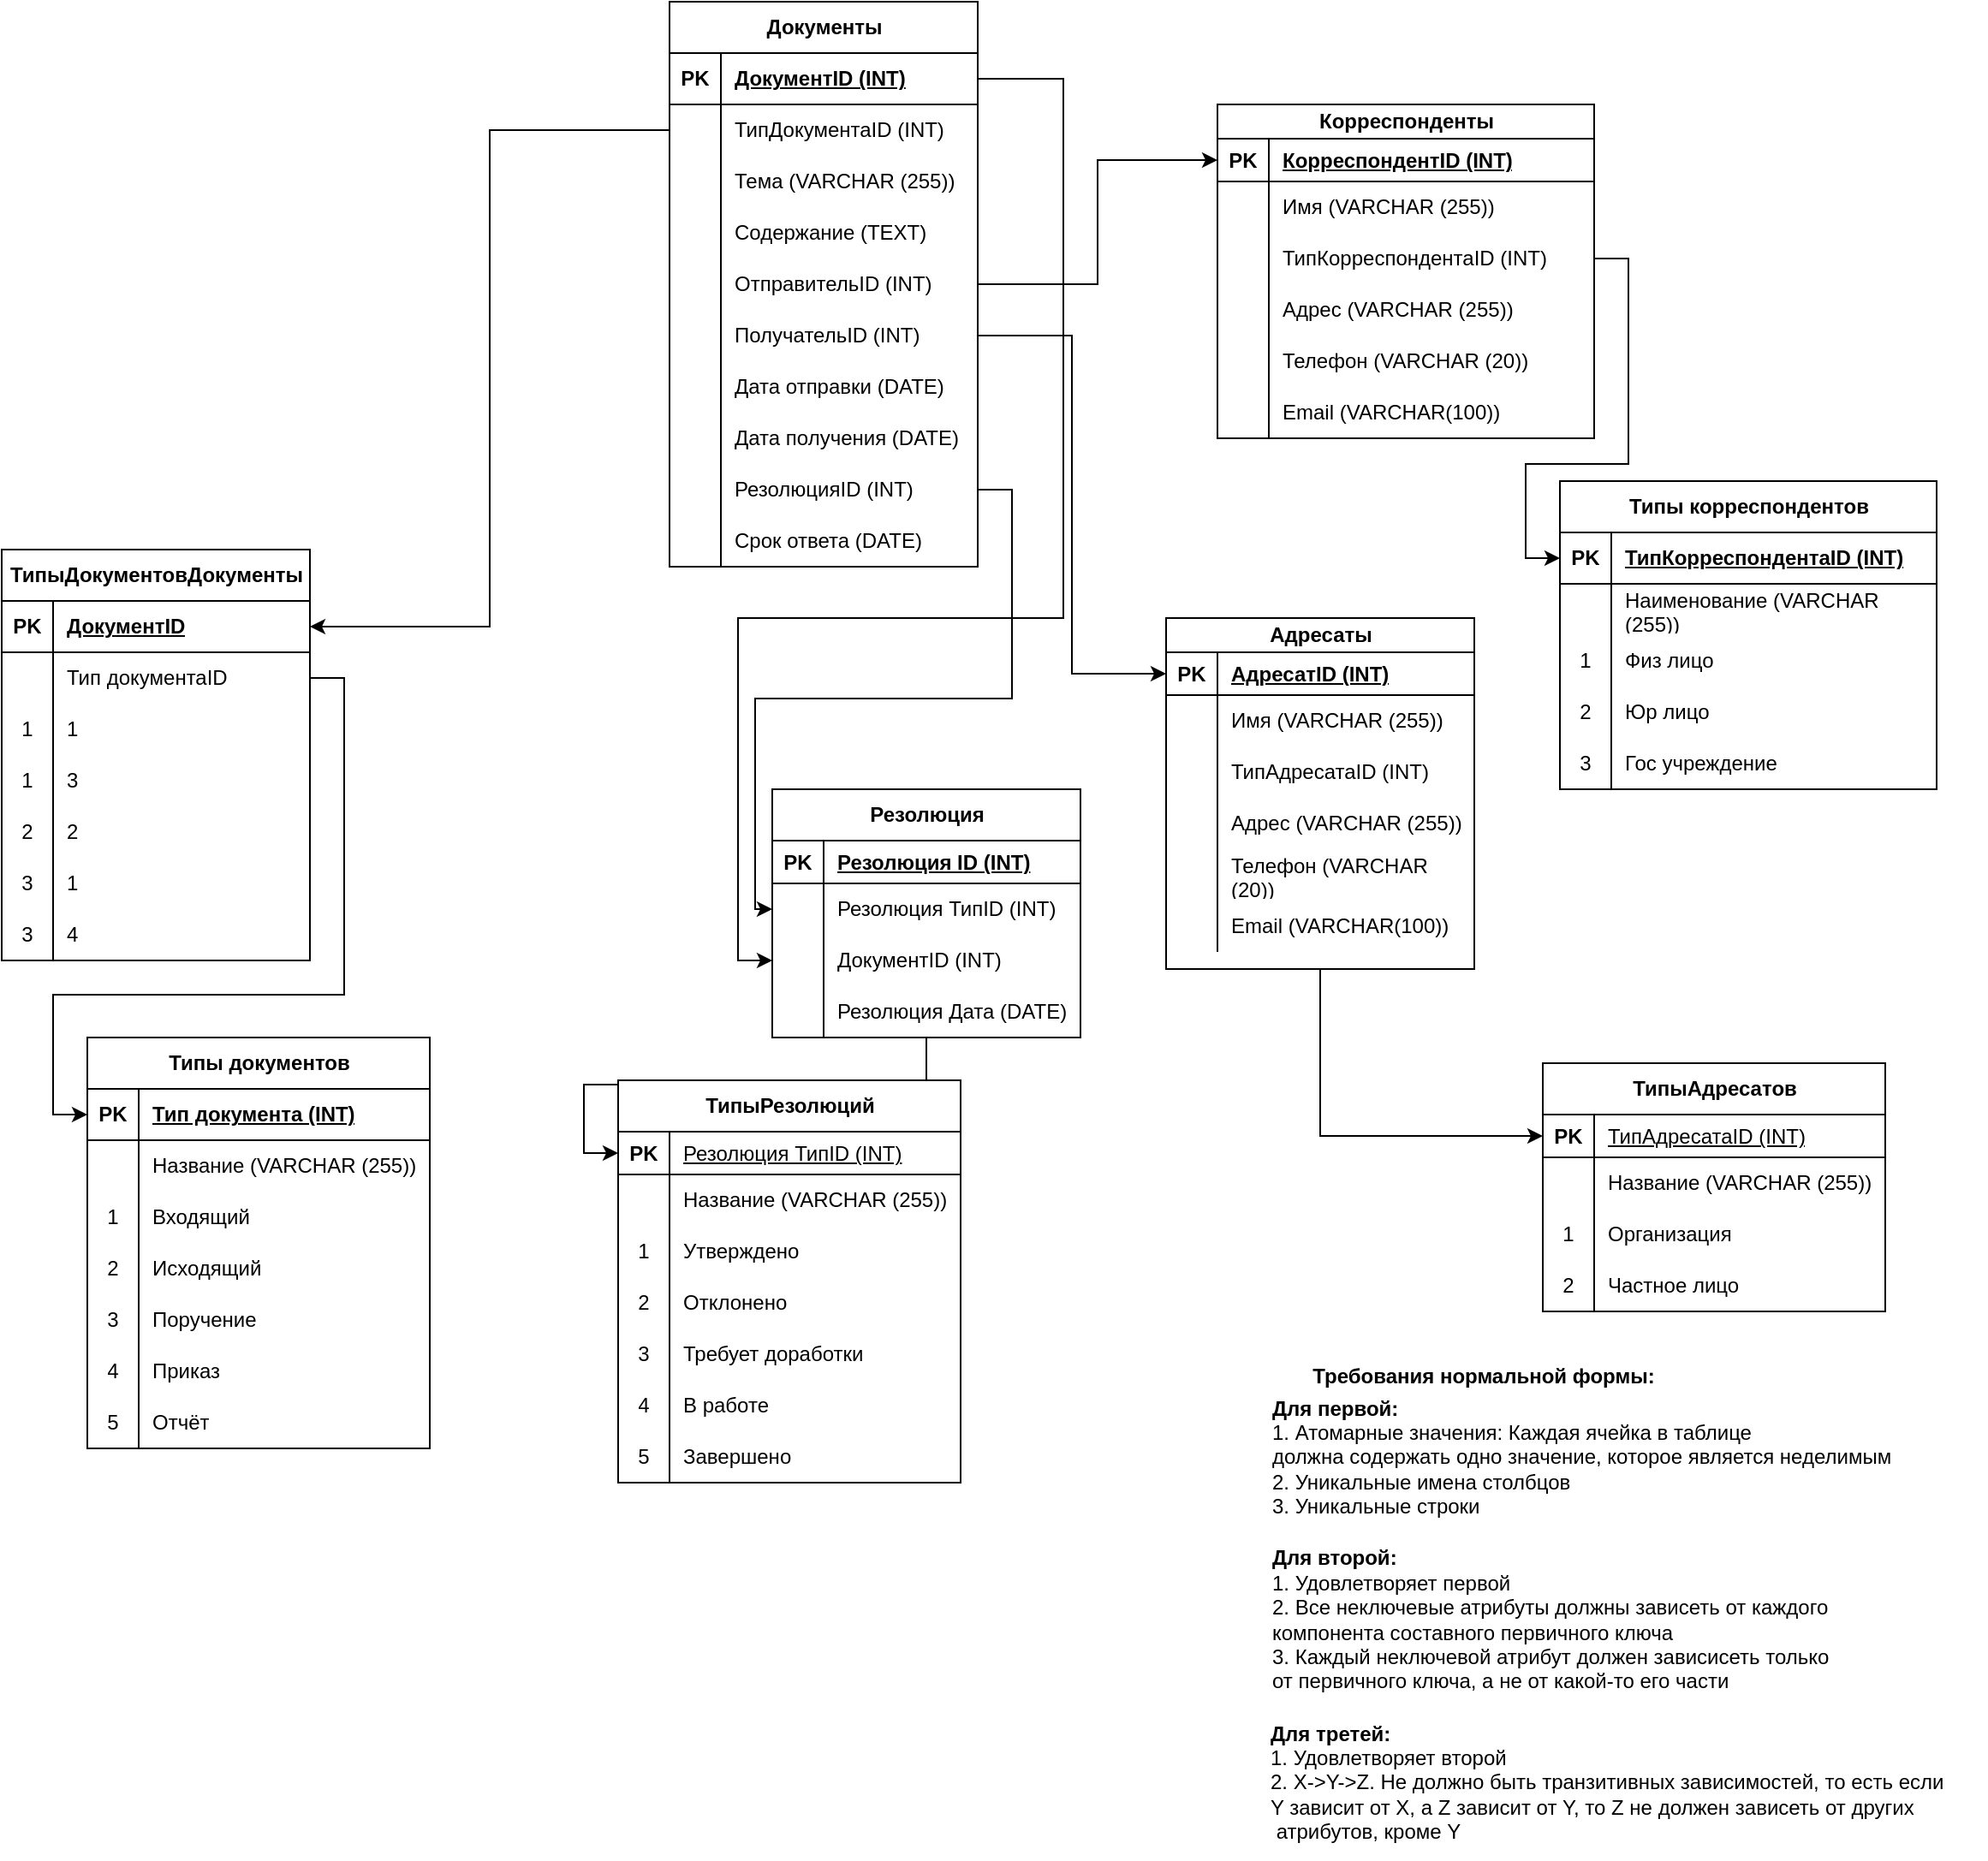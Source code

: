 <mxfile version="24.2.5" type="device">
  <diagram id="R2lEEEUBdFMjLlhIrx00" name="Page-1">
    <mxGraphModel dx="1504" dy="931" grid="1" gridSize="10" guides="1" tooltips="1" connect="1" arrows="1" fold="1" page="1" pageScale="1" pageWidth="1169" pageHeight="1654" math="0" shadow="0" extFonts="Permanent Marker^https://fonts.googleapis.com/css?family=Permanent+Marker">
      <root>
        <mxCell id="0" />
        <mxCell id="1" parent="0" />
        <mxCell id="JzSOANFUFG6ZAseVRlPq-14" value="Документы" style="shape=table;startSize=30;container=1;collapsible=1;childLayout=tableLayout;fixedRows=1;rowLines=0;fontStyle=1;align=center;resizeLast=1;html=1;" parent="1" vertex="1">
          <mxGeometry x="400" y="20" width="180" height="330" as="geometry">
            <mxRectangle x="500" y="180" width="100" height="30" as="alternateBounds" />
          </mxGeometry>
        </mxCell>
        <mxCell id="JzSOANFUFG6ZAseVRlPq-15" value="" style="shape=tableRow;horizontal=0;startSize=0;swimlaneHead=0;swimlaneBody=0;fillColor=none;collapsible=0;dropTarget=0;points=[[0,0.5],[1,0.5]];portConstraint=eastwest;top=0;left=0;right=0;bottom=1;" parent="JzSOANFUFG6ZAseVRlPq-14" vertex="1">
          <mxGeometry y="30" width="180" height="30" as="geometry" />
        </mxCell>
        <mxCell id="JzSOANFUFG6ZAseVRlPq-16" value="PK" style="shape=partialRectangle;connectable=0;fillColor=none;top=0;left=0;bottom=0;right=0;fontStyle=1;overflow=hidden;whiteSpace=wrap;html=1;" parent="JzSOANFUFG6ZAseVRlPq-15" vertex="1">
          <mxGeometry width="30" height="30" as="geometry">
            <mxRectangle width="30" height="30" as="alternateBounds" />
          </mxGeometry>
        </mxCell>
        <mxCell id="JzSOANFUFG6ZAseVRlPq-17" value="ДокументID (INT)" style="shape=partialRectangle;connectable=0;fillColor=none;top=0;left=0;bottom=0;right=0;align=left;spacingLeft=6;fontStyle=5;overflow=hidden;whiteSpace=wrap;html=1;" parent="JzSOANFUFG6ZAseVRlPq-15" vertex="1">
          <mxGeometry x="30" width="150" height="30" as="geometry">
            <mxRectangle width="150" height="30" as="alternateBounds" />
          </mxGeometry>
        </mxCell>
        <mxCell id="JzSOANFUFG6ZAseVRlPq-18" value="" style="shape=tableRow;horizontal=0;startSize=0;swimlaneHead=0;swimlaneBody=0;fillColor=none;collapsible=0;dropTarget=0;points=[[0,0.5],[1,0.5]];portConstraint=eastwest;top=0;left=0;right=0;bottom=0;" parent="JzSOANFUFG6ZAseVRlPq-14" vertex="1">
          <mxGeometry y="60" width="180" height="30" as="geometry" />
        </mxCell>
        <mxCell id="JzSOANFUFG6ZAseVRlPq-19" value="" style="shape=partialRectangle;connectable=0;fillColor=none;top=0;left=0;bottom=0;right=0;editable=1;overflow=hidden;whiteSpace=wrap;html=1;" parent="JzSOANFUFG6ZAseVRlPq-18" vertex="1">
          <mxGeometry width="30" height="30" as="geometry">
            <mxRectangle width="30" height="30" as="alternateBounds" />
          </mxGeometry>
        </mxCell>
        <mxCell id="JzSOANFUFG6ZAseVRlPq-20" value="ТипДокументаID (INT)" style="shape=partialRectangle;connectable=0;fillColor=none;top=0;left=0;bottom=0;right=0;align=left;spacingLeft=6;overflow=hidden;whiteSpace=wrap;html=1;" parent="JzSOANFUFG6ZAseVRlPq-18" vertex="1">
          <mxGeometry x="30" width="150" height="30" as="geometry">
            <mxRectangle width="150" height="30" as="alternateBounds" />
          </mxGeometry>
        </mxCell>
        <mxCell id="JzSOANFUFG6ZAseVRlPq-21" value="" style="shape=tableRow;horizontal=0;startSize=0;swimlaneHead=0;swimlaneBody=0;fillColor=none;collapsible=0;dropTarget=0;points=[[0,0.5],[1,0.5]];portConstraint=eastwest;top=0;left=0;right=0;bottom=0;" parent="JzSOANFUFG6ZAseVRlPq-14" vertex="1">
          <mxGeometry y="90" width="180" height="30" as="geometry" />
        </mxCell>
        <mxCell id="JzSOANFUFG6ZAseVRlPq-22" value="" style="shape=partialRectangle;connectable=0;fillColor=none;top=0;left=0;bottom=0;right=0;editable=1;overflow=hidden;whiteSpace=wrap;html=1;" parent="JzSOANFUFG6ZAseVRlPq-21" vertex="1">
          <mxGeometry width="30" height="30" as="geometry">
            <mxRectangle width="30" height="30" as="alternateBounds" />
          </mxGeometry>
        </mxCell>
        <mxCell id="JzSOANFUFG6ZAseVRlPq-23" value="Тема (VARCHAR (255))" style="shape=partialRectangle;connectable=0;fillColor=none;top=0;left=0;bottom=0;right=0;align=left;spacingLeft=6;overflow=hidden;whiteSpace=wrap;html=1;" parent="JzSOANFUFG6ZAseVRlPq-21" vertex="1">
          <mxGeometry x="30" width="150" height="30" as="geometry">
            <mxRectangle width="150" height="30" as="alternateBounds" />
          </mxGeometry>
        </mxCell>
        <mxCell id="JzSOANFUFG6ZAseVRlPq-24" value="" style="shape=tableRow;horizontal=0;startSize=0;swimlaneHead=0;swimlaneBody=0;fillColor=none;collapsible=0;dropTarget=0;points=[[0,0.5],[1,0.5]];portConstraint=eastwest;top=0;left=0;right=0;bottom=0;" parent="JzSOANFUFG6ZAseVRlPq-14" vertex="1">
          <mxGeometry y="120" width="180" height="30" as="geometry" />
        </mxCell>
        <mxCell id="JzSOANFUFG6ZAseVRlPq-25" value="" style="shape=partialRectangle;connectable=0;fillColor=none;top=0;left=0;bottom=0;right=0;editable=1;overflow=hidden;whiteSpace=wrap;html=1;" parent="JzSOANFUFG6ZAseVRlPq-24" vertex="1">
          <mxGeometry width="30" height="30" as="geometry">
            <mxRectangle width="30" height="30" as="alternateBounds" />
          </mxGeometry>
        </mxCell>
        <mxCell id="JzSOANFUFG6ZAseVRlPq-26" value="Содержание (TEXT)" style="shape=partialRectangle;connectable=0;fillColor=none;top=0;left=0;bottom=0;right=0;align=left;spacingLeft=6;overflow=hidden;whiteSpace=wrap;html=1;" parent="JzSOANFUFG6ZAseVRlPq-24" vertex="1">
          <mxGeometry x="30" width="150" height="30" as="geometry">
            <mxRectangle width="150" height="30" as="alternateBounds" />
          </mxGeometry>
        </mxCell>
        <mxCell id="JzSOANFUFG6ZAseVRlPq-67" value="" style="shape=tableRow;horizontal=0;startSize=0;swimlaneHead=0;swimlaneBody=0;fillColor=none;collapsible=0;dropTarget=0;points=[[0,0.5],[1,0.5]];portConstraint=eastwest;top=0;left=0;right=0;bottom=0;" parent="JzSOANFUFG6ZAseVRlPq-14" vertex="1">
          <mxGeometry y="150" width="180" height="30" as="geometry" />
        </mxCell>
        <mxCell id="JzSOANFUFG6ZAseVRlPq-68" value="" style="shape=partialRectangle;connectable=0;fillColor=none;top=0;left=0;bottom=0;right=0;editable=1;overflow=hidden;whiteSpace=wrap;html=1;" parent="JzSOANFUFG6ZAseVRlPq-67" vertex="1">
          <mxGeometry width="30" height="30" as="geometry">
            <mxRectangle width="30" height="30" as="alternateBounds" />
          </mxGeometry>
        </mxCell>
        <mxCell id="JzSOANFUFG6ZAseVRlPq-69" value="ОтправительID (INT)" style="shape=partialRectangle;connectable=0;fillColor=none;top=0;left=0;bottom=0;right=0;align=left;spacingLeft=6;overflow=hidden;whiteSpace=wrap;html=1;" parent="JzSOANFUFG6ZAseVRlPq-67" vertex="1">
          <mxGeometry x="30" width="150" height="30" as="geometry">
            <mxRectangle width="150" height="30" as="alternateBounds" />
          </mxGeometry>
        </mxCell>
        <mxCell id="TbvRz3n0D3rXLw43wtIC-1" value="" style="shape=tableRow;horizontal=0;startSize=0;swimlaneHead=0;swimlaneBody=0;fillColor=none;collapsible=0;dropTarget=0;points=[[0,0.5],[1,0.5]];portConstraint=eastwest;top=0;left=0;right=0;bottom=0;" vertex="1" parent="JzSOANFUFG6ZAseVRlPq-14">
          <mxGeometry y="180" width="180" height="30" as="geometry" />
        </mxCell>
        <mxCell id="TbvRz3n0D3rXLw43wtIC-2" value="" style="shape=partialRectangle;connectable=0;fillColor=none;top=0;left=0;bottom=0;right=0;editable=1;overflow=hidden;whiteSpace=wrap;html=1;" vertex="1" parent="TbvRz3n0D3rXLw43wtIC-1">
          <mxGeometry width="30" height="30" as="geometry">
            <mxRectangle width="30" height="30" as="alternateBounds" />
          </mxGeometry>
        </mxCell>
        <mxCell id="TbvRz3n0D3rXLw43wtIC-3" value="ПолучательID (INT)" style="shape=partialRectangle;connectable=0;fillColor=none;top=0;left=0;bottom=0;right=0;align=left;spacingLeft=6;overflow=hidden;whiteSpace=wrap;html=1;" vertex="1" parent="TbvRz3n0D3rXLw43wtIC-1">
          <mxGeometry x="30" width="150" height="30" as="geometry">
            <mxRectangle width="150" height="30" as="alternateBounds" />
          </mxGeometry>
        </mxCell>
        <mxCell id="TbvRz3n0D3rXLw43wtIC-4" value="" style="shape=tableRow;horizontal=0;startSize=0;swimlaneHead=0;swimlaneBody=0;fillColor=none;collapsible=0;dropTarget=0;points=[[0,0.5],[1,0.5]];portConstraint=eastwest;top=0;left=0;right=0;bottom=0;" vertex="1" parent="JzSOANFUFG6ZAseVRlPq-14">
          <mxGeometry y="210" width="180" height="30" as="geometry" />
        </mxCell>
        <mxCell id="TbvRz3n0D3rXLw43wtIC-5" value="" style="shape=partialRectangle;connectable=0;fillColor=none;top=0;left=0;bottom=0;right=0;editable=1;overflow=hidden;whiteSpace=wrap;html=1;" vertex="1" parent="TbvRz3n0D3rXLw43wtIC-4">
          <mxGeometry width="30" height="30" as="geometry">
            <mxRectangle width="30" height="30" as="alternateBounds" />
          </mxGeometry>
        </mxCell>
        <mxCell id="TbvRz3n0D3rXLw43wtIC-6" value="Дата отправки (DATE)" style="shape=partialRectangle;connectable=0;fillColor=none;top=0;left=0;bottom=0;right=0;align=left;spacingLeft=6;overflow=hidden;whiteSpace=wrap;html=1;" vertex="1" parent="TbvRz3n0D3rXLw43wtIC-4">
          <mxGeometry x="30" width="150" height="30" as="geometry">
            <mxRectangle width="150" height="30" as="alternateBounds" />
          </mxGeometry>
        </mxCell>
        <mxCell id="TbvRz3n0D3rXLw43wtIC-7" value="" style="shape=tableRow;horizontal=0;startSize=0;swimlaneHead=0;swimlaneBody=0;fillColor=none;collapsible=0;dropTarget=0;points=[[0,0.5],[1,0.5]];portConstraint=eastwest;top=0;left=0;right=0;bottom=0;" vertex="1" parent="JzSOANFUFG6ZAseVRlPq-14">
          <mxGeometry y="240" width="180" height="30" as="geometry" />
        </mxCell>
        <mxCell id="TbvRz3n0D3rXLw43wtIC-8" value="" style="shape=partialRectangle;connectable=0;fillColor=none;top=0;left=0;bottom=0;right=0;editable=1;overflow=hidden;whiteSpace=wrap;html=1;" vertex="1" parent="TbvRz3n0D3rXLw43wtIC-7">
          <mxGeometry width="30" height="30" as="geometry">
            <mxRectangle width="30" height="30" as="alternateBounds" />
          </mxGeometry>
        </mxCell>
        <mxCell id="TbvRz3n0D3rXLw43wtIC-9" value="Дата получения (DATE)" style="shape=partialRectangle;connectable=0;fillColor=none;top=0;left=0;bottom=0;right=0;align=left;spacingLeft=6;overflow=hidden;whiteSpace=wrap;html=1;" vertex="1" parent="TbvRz3n0D3rXLw43wtIC-7">
          <mxGeometry x="30" width="150" height="30" as="geometry">
            <mxRectangle width="150" height="30" as="alternateBounds" />
          </mxGeometry>
        </mxCell>
        <mxCell id="TbvRz3n0D3rXLw43wtIC-10" value="" style="shape=tableRow;horizontal=0;startSize=0;swimlaneHead=0;swimlaneBody=0;fillColor=none;collapsible=0;dropTarget=0;points=[[0,0.5],[1,0.5]];portConstraint=eastwest;top=0;left=0;right=0;bottom=0;" vertex="1" parent="JzSOANFUFG6ZAseVRlPq-14">
          <mxGeometry y="270" width="180" height="30" as="geometry" />
        </mxCell>
        <mxCell id="TbvRz3n0D3rXLw43wtIC-11" value="" style="shape=partialRectangle;connectable=0;fillColor=none;top=0;left=0;bottom=0;right=0;editable=1;overflow=hidden;whiteSpace=wrap;html=1;" vertex="1" parent="TbvRz3n0D3rXLw43wtIC-10">
          <mxGeometry width="30" height="30" as="geometry">
            <mxRectangle width="30" height="30" as="alternateBounds" />
          </mxGeometry>
        </mxCell>
        <mxCell id="TbvRz3n0D3rXLw43wtIC-12" value="РезолюцияID (INT)" style="shape=partialRectangle;connectable=0;fillColor=none;top=0;left=0;bottom=0;right=0;align=left;spacingLeft=6;overflow=hidden;whiteSpace=wrap;html=1;" vertex="1" parent="TbvRz3n0D3rXLw43wtIC-10">
          <mxGeometry x="30" width="150" height="30" as="geometry">
            <mxRectangle width="150" height="30" as="alternateBounds" />
          </mxGeometry>
        </mxCell>
        <mxCell id="TbvRz3n0D3rXLw43wtIC-16" value="" style="shape=tableRow;horizontal=0;startSize=0;swimlaneHead=0;swimlaneBody=0;fillColor=none;collapsible=0;dropTarget=0;points=[[0,0.5],[1,0.5]];portConstraint=eastwest;top=0;left=0;right=0;bottom=0;" vertex="1" parent="JzSOANFUFG6ZAseVRlPq-14">
          <mxGeometry y="300" width="180" height="30" as="geometry" />
        </mxCell>
        <mxCell id="TbvRz3n0D3rXLw43wtIC-17" value="" style="shape=partialRectangle;connectable=0;fillColor=none;top=0;left=0;bottom=0;right=0;editable=1;overflow=hidden;whiteSpace=wrap;html=1;" vertex="1" parent="TbvRz3n0D3rXLw43wtIC-16">
          <mxGeometry width="30" height="30" as="geometry">
            <mxRectangle width="30" height="30" as="alternateBounds" />
          </mxGeometry>
        </mxCell>
        <mxCell id="TbvRz3n0D3rXLw43wtIC-18" value="Срок ответа (DATE)" style="shape=partialRectangle;connectable=0;fillColor=none;top=0;left=0;bottom=0;right=0;align=left;spacingLeft=6;overflow=hidden;whiteSpace=wrap;html=1;" vertex="1" parent="TbvRz3n0D3rXLw43wtIC-16">
          <mxGeometry x="30" width="150" height="30" as="geometry">
            <mxRectangle width="150" height="30" as="alternateBounds" />
          </mxGeometry>
        </mxCell>
        <mxCell id="JzSOANFUFG6ZAseVRlPq-99" value="Типы документов" style="shape=table;startSize=30;container=1;collapsible=1;childLayout=tableLayout;fixedRows=1;rowLines=0;fontStyle=1;align=center;resizeLast=1;html=1;" parent="1" vertex="1">
          <mxGeometry x="60" y="625" width="200" height="240" as="geometry" />
        </mxCell>
        <mxCell id="JzSOANFUFG6ZAseVRlPq-100" value="" style="shape=tableRow;horizontal=0;startSize=0;swimlaneHead=0;swimlaneBody=0;fillColor=none;collapsible=0;dropTarget=0;points=[[0,0.5],[1,0.5]];portConstraint=eastwest;top=0;left=0;right=0;bottom=1;" parent="JzSOANFUFG6ZAseVRlPq-99" vertex="1">
          <mxGeometry y="30" width="200" height="30" as="geometry" />
        </mxCell>
        <mxCell id="JzSOANFUFG6ZAseVRlPq-101" value="PK" style="shape=partialRectangle;connectable=0;fillColor=none;top=0;left=0;bottom=0;right=0;fontStyle=1;overflow=hidden;whiteSpace=wrap;html=1;" parent="JzSOANFUFG6ZAseVRlPq-100" vertex="1">
          <mxGeometry width="30" height="30" as="geometry">
            <mxRectangle width="30" height="30" as="alternateBounds" />
          </mxGeometry>
        </mxCell>
        <mxCell id="JzSOANFUFG6ZAseVRlPq-102" value="Тип документа (INT)" style="shape=partialRectangle;connectable=0;fillColor=none;top=0;left=0;bottom=0;right=0;align=left;spacingLeft=6;fontStyle=5;overflow=hidden;whiteSpace=wrap;html=1;" parent="JzSOANFUFG6ZAseVRlPq-100" vertex="1">
          <mxGeometry x="30" width="170" height="30" as="geometry">
            <mxRectangle width="170" height="30" as="alternateBounds" />
          </mxGeometry>
        </mxCell>
        <mxCell id="JzSOANFUFG6ZAseVRlPq-103" value="" style="shape=tableRow;horizontal=0;startSize=0;swimlaneHead=0;swimlaneBody=0;fillColor=none;collapsible=0;dropTarget=0;points=[[0,0.5],[1,0.5]];portConstraint=eastwest;top=0;left=0;right=0;bottom=0;" parent="JzSOANFUFG6ZAseVRlPq-99" vertex="1">
          <mxGeometry y="60" width="200" height="30" as="geometry" />
        </mxCell>
        <mxCell id="JzSOANFUFG6ZAseVRlPq-104" value="" style="shape=partialRectangle;connectable=0;fillColor=none;top=0;left=0;bottom=0;right=0;editable=1;overflow=hidden;whiteSpace=wrap;html=1;" parent="JzSOANFUFG6ZAseVRlPq-103" vertex="1">
          <mxGeometry width="30" height="30" as="geometry">
            <mxRectangle width="30" height="30" as="alternateBounds" />
          </mxGeometry>
        </mxCell>
        <mxCell id="JzSOANFUFG6ZAseVRlPq-105" value="Название (VARCHAR (255))" style="shape=partialRectangle;connectable=0;fillColor=none;top=0;left=0;bottom=0;right=0;align=left;spacingLeft=6;overflow=hidden;whiteSpace=wrap;html=1;" parent="JzSOANFUFG6ZAseVRlPq-103" vertex="1">
          <mxGeometry x="30" width="170" height="30" as="geometry">
            <mxRectangle width="170" height="30" as="alternateBounds" />
          </mxGeometry>
        </mxCell>
        <mxCell id="JzSOANFUFG6ZAseVRlPq-106" value="" style="shape=tableRow;horizontal=0;startSize=0;swimlaneHead=0;swimlaneBody=0;fillColor=none;collapsible=0;dropTarget=0;points=[[0,0.5],[1,0.5]];portConstraint=eastwest;top=0;left=0;right=0;bottom=0;" parent="JzSOANFUFG6ZAseVRlPq-99" vertex="1">
          <mxGeometry y="90" width="200" height="30" as="geometry" />
        </mxCell>
        <mxCell id="JzSOANFUFG6ZAseVRlPq-107" value="1" style="shape=partialRectangle;connectable=0;fillColor=none;top=0;left=0;bottom=0;right=0;editable=1;overflow=hidden;whiteSpace=wrap;html=1;" parent="JzSOANFUFG6ZAseVRlPq-106" vertex="1">
          <mxGeometry width="30" height="30" as="geometry">
            <mxRectangle width="30" height="30" as="alternateBounds" />
          </mxGeometry>
        </mxCell>
        <mxCell id="JzSOANFUFG6ZAseVRlPq-108" value="Входящий" style="shape=partialRectangle;connectable=0;fillColor=none;top=0;left=0;bottom=0;right=0;align=left;spacingLeft=6;overflow=hidden;whiteSpace=wrap;html=1;" parent="JzSOANFUFG6ZAseVRlPq-106" vertex="1">
          <mxGeometry x="30" width="170" height="30" as="geometry">
            <mxRectangle width="170" height="30" as="alternateBounds" />
          </mxGeometry>
        </mxCell>
        <mxCell id="JzSOANFUFG6ZAseVRlPq-109" value="" style="shape=tableRow;horizontal=0;startSize=0;swimlaneHead=0;swimlaneBody=0;fillColor=none;collapsible=0;dropTarget=0;points=[[0,0.5],[1,0.5]];portConstraint=eastwest;top=0;left=0;right=0;bottom=0;" parent="JzSOANFUFG6ZAseVRlPq-99" vertex="1">
          <mxGeometry y="120" width="200" height="30" as="geometry" />
        </mxCell>
        <mxCell id="JzSOANFUFG6ZAseVRlPq-110" value="2" style="shape=partialRectangle;connectable=0;fillColor=none;top=0;left=0;bottom=0;right=0;editable=1;overflow=hidden;whiteSpace=wrap;html=1;" parent="JzSOANFUFG6ZAseVRlPq-109" vertex="1">
          <mxGeometry width="30" height="30" as="geometry">
            <mxRectangle width="30" height="30" as="alternateBounds" />
          </mxGeometry>
        </mxCell>
        <mxCell id="JzSOANFUFG6ZAseVRlPq-111" value="Исходящий" style="shape=partialRectangle;connectable=0;fillColor=none;top=0;left=0;bottom=0;right=0;align=left;spacingLeft=6;overflow=hidden;whiteSpace=wrap;html=1;" parent="JzSOANFUFG6ZAseVRlPq-109" vertex="1">
          <mxGeometry x="30" width="170" height="30" as="geometry">
            <mxRectangle width="170" height="30" as="alternateBounds" />
          </mxGeometry>
        </mxCell>
        <mxCell id="TbvRz3n0D3rXLw43wtIC-50" value="" style="shape=tableRow;horizontal=0;startSize=0;swimlaneHead=0;swimlaneBody=0;fillColor=none;collapsible=0;dropTarget=0;points=[[0,0.5],[1,0.5]];portConstraint=eastwest;top=0;left=0;right=0;bottom=0;" vertex="1" parent="JzSOANFUFG6ZAseVRlPq-99">
          <mxGeometry y="150" width="200" height="30" as="geometry" />
        </mxCell>
        <mxCell id="TbvRz3n0D3rXLw43wtIC-51" value="3" style="shape=partialRectangle;connectable=0;fillColor=none;top=0;left=0;bottom=0;right=0;editable=1;overflow=hidden;whiteSpace=wrap;html=1;" vertex="1" parent="TbvRz3n0D3rXLw43wtIC-50">
          <mxGeometry width="30" height="30" as="geometry">
            <mxRectangle width="30" height="30" as="alternateBounds" />
          </mxGeometry>
        </mxCell>
        <mxCell id="TbvRz3n0D3rXLw43wtIC-52" value="Поручение" style="shape=partialRectangle;connectable=0;fillColor=none;top=0;left=0;bottom=0;right=0;align=left;spacingLeft=6;overflow=hidden;whiteSpace=wrap;html=1;" vertex="1" parent="TbvRz3n0D3rXLw43wtIC-50">
          <mxGeometry x="30" width="170" height="30" as="geometry">
            <mxRectangle width="170" height="30" as="alternateBounds" />
          </mxGeometry>
        </mxCell>
        <mxCell id="TbvRz3n0D3rXLw43wtIC-53" value="" style="shape=tableRow;horizontal=0;startSize=0;swimlaneHead=0;swimlaneBody=0;fillColor=none;collapsible=0;dropTarget=0;points=[[0,0.5],[1,0.5]];portConstraint=eastwest;top=0;left=0;right=0;bottom=0;" vertex="1" parent="JzSOANFUFG6ZAseVRlPq-99">
          <mxGeometry y="180" width="200" height="30" as="geometry" />
        </mxCell>
        <mxCell id="TbvRz3n0D3rXLw43wtIC-54" value="4" style="shape=partialRectangle;connectable=0;fillColor=none;top=0;left=0;bottom=0;right=0;editable=1;overflow=hidden;whiteSpace=wrap;html=1;" vertex="1" parent="TbvRz3n0D3rXLw43wtIC-53">
          <mxGeometry width="30" height="30" as="geometry">
            <mxRectangle width="30" height="30" as="alternateBounds" />
          </mxGeometry>
        </mxCell>
        <mxCell id="TbvRz3n0D3rXLw43wtIC-55" value="Приказ" style="shape=partialRectangle;connectable=0;fillColor=none;top=0;left=0;bottom=0;right=0;align=left;spacingLeft=6;overflow=hidden;whiteSpace=wrap;html=1;" vertex="1" parent="TbvRz3n0D3rXLw43wtIC-53">
          <mxGeometry x="30" width="170" height="30" as="geometry">
            <mxRectangle width="170" height="30" as="alternateBounds" />
          </mxGeometry>
        </mxCell>
        <mxCell id="TbvRz3n0D3rXLw43wtIC-56" value="" style="shape=tableRow;horizontal=0;startSize=0;swimlaneHead=0;swimlaneBody=0;fillColor=none;collapsible=0;dropTarget=0;points=[[0,0.5],[1,0.5]];portConstraint=eastwest;top=0;left=0;right=0;bottom=0;" vertex="1" parent="JzSOANFUFG6ZAseVRlPq-99">
          <mxGeometry y="210" width="200" height="30" as="geometry" />
        </mxCell>
        <mxCell id="TbvRz3n0D3rXLw43wtIC-57" value="5" style="shape=partialRectangle;connectable=0;fillColor=none;top=0;left=0;bottom=0;right=0;editable=1;overflow=hidden;whiteSpace=wrap;html=1;" vertex="1" parent="TbvRz3n0D3rXLw43wtIC-56">
          <mxGeometry width="30" height="30" as="geometry">
            <mxRectangle width="30" height="30" as="alternateBounds" />
          </mxGeometry>
        </mxCell>
        <mxCell id="TbvRz3n0D3rXLw43wtIC-58" value="Отчёт" style="shape=partialRectangle;connectable=0;fillColor=none;top=0;left=0;bottom=0;right=0;align=left;spacingLeft=6;overflow=hidden;whiteSpace=wrap;html=1;" vertex="1" parent="TbvRz3n0D3rXLw43wtIC-56">
          <mxGeometry x="30" width="170" height="30" as="geometry">
            <mxRectangle width="170" height="30" as="alternateBounds" />
          </mxGeometry>
        </mxCell>
        <mxCell id="TbvRz3n0D3rXLw43wtIC-59" value="ТипыДокументовДокументы" style="shape=table;startSize=30;container=1;collapsible=1;childLayout=tableLayout;fixedRows=1;rowLines=0;fontStyle=1;align=center;resizeLast=1;html=1;" vertex="1" parent="1">
          <mxGeometry x="10" y="340" width="180" height="240" as="geometry" />
        </mxCell>
        <mxCell id="TbvRz3n0D3rXLw43wtIC-60" value="" style="shape=tableRow;horizontal=0;startSize=0;swimlaneHead=0;swimlaneBody=0;fillColor=none;collapsible=0;dropTarget=0;points=[[0,0.5],[1,0.5]];portConstraint=eastwest;top=0;left=0;right=0;bottom=1;" vertex="1" parent="TbvRz3n0D3rXLw43wtIC-59">
          <mxGeometry y="30" width="180" height="30" as="geometry" />
        </mxCell>
        <mxCell id="TbvRz3n0D3rXLw43wtIC-61" value="PK" style="shape=partialRectangle;connectable=0;fillColor=none;top=0;left=0;bottom=0;right=0;fontStyle=1;overflow=hidden;whiteSpace=wrap;html=1;" vertex="1" parent="TbvRz3n0D3rXLw43wtIC-60">
          <mxGeometry width="30" height="30" as="geometry">
            <mxRectangle width="30" height="30" as="alternateBounds" />
          </mxGeometry>
        </mxCell>
        <mxCell id="TbvRz3n0D3rXLw43wtIC-62" value="ДокументID" style="shape=partialRectangle;connectable=0;fillColor=none;top=0;left=0;bottom=0;right=0;align=left;spacingLeft=6;fontStyle=5;overflow=hidden;whiteSpace=wrap;html=1;" vertex="1" parent="TbvRz3n0D3rXLw43wtIC-60">
          <mxGeometry x="30" width="150" height="30" as="geometry">
            <mxRectangle width="150" height="30" as="alternateBounds" />
          </mxGeometry>
        </mxCell>
        <mxCell id="TbvRz3n0D3rXLw43wtIC-63" value="" style="shape=tableRow;horizontal=0;startSize=0;swimlaneHead=0;swimlaneBody=0;fillColor=none;collapsible=0;dropTarget=0;points=[[0,0.5],[1,0.5]];portConstraint=eastwest;top=0;left=0;right=0;bottom=0;" vertex="1" parent="TbvRz3n0D3rXLw43wtIC-59">
          <mxGeometry y="60" width="180" height="30" as="geometry" />
        </mxCell>
        <mxCell id="TbvRz3n0D3rXLw43wtIC-64" value="" style="shape=partialRectangle;connectable=0;fillColor=none;top=0;left=0;bottom=0;right=0;editable=1;overflow=hidden;whiteSpace=wrap;html=1;" vertex="1" parent="TbvRz3n0D3rXLw43wtIC-63">
          <mxGeometry width="30" height="30" as="geometry">
            <mxRectangle width="30" height="30" as="alternateBounds" />
          </mxGeometry>
        </mxCell>
        <mxCell id="TbvRz3n0D3rXLw43wtIC-65" value="Тип документаID" style="shape=partialRectangle;connectable=0;fillColor=none;top=0;left=0;bottom=0;right=0;align=left;spacingLeft=6;overflow=hidden;whiteSpace=wrap;html=1;" vertex="1" parent="TbvRz3n0D3rXLw43wtIC-63">
          <mxGeometry x="30" width="150" height="30" as="geometry">
            <mxRectangle width="150" height="30" as="alternateBounds" />
          </mxGeometry>
        </mxCell>
        <mxCell id="TbvRz3n0D3rXLw43wtIC-66" value="" style="shape=tableRow;horizontal=0;startSize=0;swimlaneHead=0;swimlaneBody=0;fillColor=none;collapsible=0;dropTarget=0;points=[[0,0.5],[1,0.5]];portConstraint=eastwest;top=0;left=0;right=0;bottom=0;" vertex="1" parent="TbvRz3n0D3rXLw43wtIC-59">
          <mxGeometry y="90" width="180" height="30" as="geometry" />
        </mxCell>
        <mxCell id="TbvRz3n0D3rXLw43wtIC-67" value="1" style="shape=partialRectangle;connectable=0;fillColor=none;top=0;left=0;bottom=0;right=0;editable=1;overflow=hidden;whiteSpace=wrap;html=1;" vertex="1" parent="TbvRz3n0D3rXLw43wtIC-66">
          <mxGeometry width="30" height="30" as="geometry">
            <mxRectangle width="30" height="30" as="alternateBounds" />
          </mxGeometry>
        </mxCell>
        <mxCell id="TbvRz3n0D3rXLw43wtIC-68" value="1" style="shape=partialRectangle;connectable=0;fillColor=none;top=0;left=0;bottom=0;right=0;align=left;spacingLeft=6;overflow=hidden;whiteSpace=wrap;html=1;" vertex="1" parent="TbvRz3n0D3rXLw43wtIC-66">
          <mxGeometry x="30" width="150" height="30" as="geometry">
            <mxRectangle width="150" height="30" as="alternateBounds" />
          </mxGeometry>
        </mxCell>
        <mxCell id="TbvRz3n0D3rXLw43wtIC-69" value="" style="shape=tableRow;horizontal=0;startSize=0;swimlaneHead=0;swimlaneBody=0;fillColor=none;collapsible=0;dropTarget=0;points=[[0,0.5],[1,0.5]];portConstraint=eastwest;top=0;left=0;right=0;bottom=0;" vertex="1" parent="TbvRz3n0D3rXLw43wtIC-59">
          <mxGeometry y="120" width="180" height="30" as="geometry" />
        </mxCell>
        <mxCell id="TbvRz3n0D3rXLw43wtIC-70" value="1" style="shape=partialRectangle;connectable=0;fillColor=none;top=0;left=0;bottom=0;right=0;editable=1;overflow=hidden;whiteSpace=wrap;html=1;" vertex="1" parent="TbvRz3n0D3rXLw43wtIC-69">
          <mxGeometry width="30" height="30" as="geometry">
            <mxRectangle width="30" height="30" as="alternateBounds" />
          </mxGeometry>
        </mxCell>
        <mxCell id="TbvRz3n0D3rXLw43wtIC-71" value="3" style="shape=partialRectangle;connectable=0;fillColor=none;top=0;left=0;bottom=0;right=0;align=left;spacingLeft=6;overflow=hidden;whiteSpace=wrap;html=1;" vertex="1" parent="TbvRz3n0D3rXLw43wtIC-69">
          <mxGeometry x="30" width="150" height="30" as="geometry">
            <mxRectangle width="150" height="30" as="alternateBounds" />
          </mxGeometry>
        </mxCell>
        <mxCell id="TbvRz3n0D3rXLw43wtIC-72" value="" style="shape=tableRow;horizontal=0;startSize=0;swimlaneHead=0;swimlaneBody=0;fillColor=none;collapsible=0;dropTarget=0;points=[[0,0.5],[1,0.5]];portConstraint=eastwest;top=0;left=0;right=0;bottom=0;" vertex="1" parent="TbvRz3n0D3rXLw43wtIC-59">
          <mxGeometry y="150" width="180" height="30" as="geometry" />
        </mxCell>
        <mxCell id="TbvRz3n0D3rXLw43wtIC-73" value="2" style="shape=partialRectangle;connectable=0;fillColor=none;top=0;left=0;bottom=0;right=0;editable=1;overflow=hidden;whiteSpace=wrap;html=1;" vertex="1" parent="TbvRz3n0D3rXLw43wtIC-72">
          <mxGeometry width="30" height="30" as="geometry">
            <mxRectangle width="30" height="30" as="alternateBounds" />
          </mxGeometry>
        </mxCell>
        <mxCell id="TbvRz3n0D3rXLw43wtIC-74" value="2" style="shape=partialRectangle;connectable=0;fillColor=none;top=0;left=0;bottom=0;right=0;align=left;spacingLeft=6;overflow=hidden;whiteSpace=wrap;html=1;" vertex="1" parent="TbvRz3n0D3rXLw43wtIC-72">
          <mxGeometry x="30" width="150" height="30" as="geometry">
            <mxRectangle width="150" height="30" as="alternateBounds" />
          </mxGeometry>
        </mxCell>
        <mxCell id="TbvRz3n0D3rXLw43wtIC-75" value="" style="shape=tableRow;horizontal=0;startSize=0;swimlaneHead=0;swimlaneBody=0;fillColor=none;collapsible=0;dropTarget=0;points=[[0,0.5],[1,0.5]];portConstraint=eastwest;top=0;left=0;right=0;bottom=0;" vertex="1" parent="TbvRz3n0D3rXLw43wtIC-59">
          <mxGeometry y="180" width="180" height="30" as="geometry" />
        </mxCell>
        <mxCell id="TbvRz3n0D3rXLw43wtIC-76" value="3" style="shape=partialRectangle;connectable=0;fillColor=none;top=0;left=0;bottom=0;right=0;editable=1;overflow=hidden;whiteSpace=wrap;html=1;" vertex="1" parent="TbvRz3n0D3rXLw43wtIC-75">
          <mxGeometry width="30" height="30" as="geometry">
            <mxRectangle width="30" height="30" as="alternateBounds" />
          </mxGeometry>
        </mxCell>
        <mxCell id="TbvRz3n0D3rXLw43wtIC-77" value="1" style="shape=partialRectangle;connectable=0;fillColor=none;top=0;left=0;bottom=0;right=0;align=left;spacingLeft=6;overflow=hidden;whiteSpace=wrap;html=1;" vertex="1" parent="TbvRz3n0D3rXLw43wtIC-75">
          <mxGeometry x="30" width="150" height="30" as="geometry">
            <mxRectangle width="150" height="30" as="alternateBounds" />
          </mxGeometry>
        </mxCell>
        <mxCell id="TbvRz3n0D3rXLw43wtIC-78" value="" style="shape=tableRow;horizontal=0;startSize=0;swimlaneHead=0;swimlaneBody=0;fillColor=none;collapsible=0;dropTarget=0;points=[[0,0.5],[1,0.5]];portConstraint=eastwest;top=0;left=0;right=0;bottom=0;" vertex="1" parent="TbvRz3n0D3rXLw43wtIC-59">
          <mxGeometry y="210" width="180" height="30" as="geometry" />
        </mxCell>
        <mxCell id="TbvRz3n0D3rXLw43wtIC-79" value="3" style="shape=partialRectangle;connectable=0;fillColor=none;top=0;left=0;bottom=0;right=0;editable=1;overflow=hidden;whiteSpace=wrap;html=1;" vertex="1" parent="TbvRz3n0D3rXLw43wtIC-78">
          <mxGeometry width="30" height="30" as="geometry">
            <mxRectangle width="30" height="30" as="alternateBounds" />
          </mxGeometry>
        </mxCell>
        <mxCell id="TbvRz3n0D3rXLw43wtIC-80" value="4" style="shape=partialRectangle;connectable=0;fillColor=none;top=0;left=0;bottom=0;right=0;align=left;spacingLeft=6;overflow=hidden;whiteSpace=wrap;html=1;" vertex="1" parent="TbvRz3n0D3rXLw43wtIC-78">
          <mxGeometry x="30" width="150" height="30" as="geometry">
            <mxRectangle width="150" height="30" as="alternateBounds" />
          </mxGeometry>
        </mxCell>
        <mxCell id="TbvRz3n0D3rXLw43wtIC-83" style="edgeStyle=orthogonalEdgeStyle;rounded=0;orthogonalLoop=1;jettySize=auto;html=1;exitX=1;exitY=0.5;exitDx=0;exitDy=0;entryX=0;entryY=0.5;entryDx=0;entryDy=0;" edge="1" parent="1" source="TbvRz3n0D3rXLw43wtIC-63" target="JzSOANFUFG6ZAseVRlPq-100">
          <mxGeometry relative="1" as="geometry">
            <Array as="points">
              <mxPoint x="210" y="415" />
              <mxPoint x="210" y="600" />
              <mxPoint x="40" y="600" />
              <mxPoint x="40" y="670" />
            </Array>
          </mxGeometry>
        </mxCell>
        <mxCell id="TbvRz3n0D3rXLw43wtIC-84" style="edgeStyle=orthogonalEdgeStyle;rounded=0;orthogonalLoop=1;jettySize=auto;html=1;exitX=0;exitY=0.5;exitDx=0;exitDy=0;entryX=1;entryY=0.5;entryDx=0;entryDy=0;" edge="1" parent="1" source="JzSOANFUFG6ZAseVRlPq-18" target="TbvRz3n0D3rXLw43wtIC-60">
          <mxGeometry relative="1" as="geometry" />
        </mxCell>
        <mxCell id="TbvRz3n0D3rXLw43wtIC-113" style="edgeStyle=orthogonalEdgeStyle;rounded=0;orthogonalLoop=1;jettySize=auto;html=1;entryX=0;entryY=0.5;entryDx=0;entryDy=0;" edge="1" parent="1" source="TbvRz3n0D3rXLw43wtIC-87" target="TbvRz3n0D3rXLw43wtIC-101">
          <mxGeometry relative="1" as="geometry" />
        </mxCell>
        <mxCell id="TbvRz3n0D3rXLw43wtIC-87" value="Резолюция" style="shape=table;startSize=30;container=1;collapsible=1;childLayout=tableLayout;fixedRows=1;rowLines=0;fontStyle=1;align=center;resizeLast=1;html=1;" vertex="1" parent="1">
          <mxGeometry x="460" y="480" width="180" height="145" as="geometry" />
        </mxCell>
        <mxCell id="TbvRz3n0D3rXLw43wtIC-88" value="" style="shape=tableRow;horizontal=0;startSize=0;swimlaneHead=0;swimlaneBody=0;fillColor=none;collapsible=0;dropTarget=0;points=[[0,0.5],[1,0.5]];portConstraint=eastwest;top=0;left=0;right=0;bottom=1;" vertex="1" parent="TbvRz3n0D3rXLw43wtIC-87">
          <mxGeometry y="30" width="180" height="25" as="geometry" />
        </mxCell>
        <mxCell id="TbvRz3n0D3rXLw43wtIC-89" value="PK" style="shape=partialRectangle;connectable=0;fillColor=none;top=0;left=0;bottom=0;right=0;fontStyle=1;overflow=hidden;whiteSpace=wrap;html=1;" vertex="1" parent="TbvRz3n0D3rXLw43wtIC-88">
          <mxGeometry width="30" height="25" as="geometry">
            <mxRectangle width="30" height="25" as="alternateBounds" />
          </mxGeometry>
        </mxCell>
        <mxCell id="TbvRz3n0D3rXLw43wtIC-90" value="Резолюция ID (INT)" style="shape=partialRectangle;connectable=0;fillColor=none;top=0;left=0;bottom=0;right=0;align=left;spacingLeft=6;fontStyle=5;overflow=hidden;whiteSpace=wrap;html=1;" vertex="1" parent="TbvRz3n0D3rXLw43wtIC-88">
          <mxGeometry x="30" width="150" height="25" as="geometry">
            <mxRectangle width="150" height="25" as="alternateBounds" />
          </mxGeometry>
        </mxCell>
        <mxCell id="TbvRz3n0D3rXLw43wtIC-91" value="" style="shape=tableRow;horizontal=0;startSize=0;swimlaneHead=0;swimlaneBody=0;fillColor=none;collapsible=0;dropTarget=0;points=[[0,0.5],[1,0.5]];portConstraint=eastwest;top=0;left=0;right=0;bottom=0;" vertex="1" parent="TbvRz3n0D3rXLw43wtIC-87">
          <mxGeometry y="55" width="180" height="30" as="geometry" />
        </mxCell>
        <mxCell id="TbvRz3n0D3rXLw43wtIC-92" value="" style="shape=partialRectangle;connectable=0;fillColor=none;top=0;left=0;bottom=0;right=0;editable=1;overflow=hidden;whiteSpace=wrap;html=1;" vertex="1" parent="TbvRz3n0D3rXLw43wtIC-91">
          <mxGeometry width="30" height="30" as="geometry">
            <mxRectangle width="30" height="30" as="alternateBounds" />
          </mxGeometry>
        </mxCell>
        <mxCell id="TbvRz3n0D3rXLw43wtIC-93" value="Резолюция ТипID (INT)" style="shape=partialRectangle;connectable=0;fillColor=none;top=0;left=0;bottom=0;right=0;align=left;spacingLeft=6;overflow=hidden;whiteSpace=wrap;html=1;" vertex="1" parent="TbvRz3n0D3rXLw43wtIC-91">
          <mxGeometry x="30" width="150" height="30" as="geometry">
            <mxRectangle width="150" height="30" as="alternateBounds" />
          </mxGeometry>
        </mxCell>
        <mxCell id="TbvRz3n0D3rXLw43wtIC-94" value="" style="shape=tableRow;horizontal=0;startSize=0;swimlaneHead=0;swimlaneBody=0;fillColor=none;collapsible=0;dropTarget=0;points=[[0,0.5],[1,0.5]];portConstraint=eastwest;top=0;left=0;right=0;bottom=0;" vertex="1" parent="TbvRz3n0D3rXLw43wtIC-87">
          <mxGeometry y="85" width="180" height="30" as="geometry" />
        </mxCell>
        <mxCell id="TbvRz3n0D3rXLw43wtIC-95" value="" style="shape=partialRectangle;connectable=0;fillColor=none;top=0;left=0;bottom=0;right=0;editable=1;overflow=hidden;whiteSpace=wrap;html=1;" vertex="1" parent="TbvRz3n0D3rXLw43wtIC-94">
          <mxGeometry width="30" height="30" as="geometry">
            <mxRectangle width="30" height="30" as="alternateBounds" />
          </mxGeometry>
        </mxCell>
        <mxCell id="TbvRz3n0D3rXLw43wtIC-96" value="ДокументID (INT)" style="shape=partialRectangle;connectable=0;fillColor=none;top=0;left=0;bottom=0;right=0;align=left;spacingLeft=6;overflow=hidden;whiteSpace=wrap;html=1;" vertex="1" parent="TbvRz3n0D3rXLw43wtIC-94">
          <mxGeometry x="30" width="150" height="30" as="geometry">
            <mxRectangle width="150" height="30" as="alternateBounds" />
          </mxGeometry>
        </mxCell>
        <mxCell id="TbvRz3n0D3rXLw43wtIC-97" value="" style="shape=tableRow;horizontal=0;startSize=0;swimlaneHead=0;swimlaneBody=0;fillColor=none;collapsible=0;dropTarget=0;points=[[0,0.5],[1,0.5]];portConstraint=eastwest;top=0;left=0;right=0;bottom=0;" vertex="1" parent="TbvRz3n0D3rXLw43wtIC-87">
          <mxGeometry y="115" width="180" height="30" as="geometry" />
        </mxCell>
        <mxCell id="TbvRz3n0D3rXLw43wtIC-98" value="" style="shape=partialRectangle;connectable=0;fillColor=none;top=0;left=0;bottom=0;right=0;editable=1;overflow=hidden;whiteSpace=wrap;html=1;" vertex="1" parent="TbvRz3n0D3rXLw43wtIC-97">
          <mxGeometry width="30" height="30" as="geometry">
            <mxRectangle width="30" height="30" as="alternateBounds" />
          </mxGeometry>
        </mxCell>
        <mxCell id="TbvRz3n0D3rXLw43wtIC-99" value="Резолюция Дата (DATE)" style="shape=partialRectangle;connectable=0;fillColor=none;top=0;left=0;bottom=0;right=0;align=left;spacingLeft=6;overflow=hidden;whiteSpace=wrap;html=1;" vertex="1" parent="TbvRz3n0D3rXLw43wtIC-97">
          <mxGeometry x="30" width="150" height="30" as="geometry">
            <mxRectangle width="150" height="30" as="alternateBounds" />
          </mxGeometry>
        </mxCell>
        <mxCell id="TbvRz3n0D3rXLw43wtIC-100" value="ТипыРезолюций" style="shape=table;startSize=30;container=1;collapsible=1;childLayout=tableLayout;fixedRows=1;rowLines=0;fontStyle=1;align=center;resizeLast=1;html=1;" vertex="1" parent="1">
          <mxGeometry x="370" y="650" width="200" height="235" as="geometry" />
        </mxCell>
        <mxCell id="TbvRz3n0D3rXLw43wtIC-101" value="" style="shape=tableRow;horizontal=0;startSize=0;swimlaneHead=0;swimlaneBody=0;fillColor=none;collapsible=0;dropTarget=0;points=[[0,0.5],[1,0.5]];portConstraint=eastwest;top=0;left=0;right=0;bottom=1;" vertex="1" parent="TbvRz3n0D3rXLw43wtIC-100">
          <mxGeometry y="30" width="200" height="25" as="geometry" />
        </mxCell>
        <mxCell id="TbvRz3n0D3rXLw43wtIC-102" value="PK" style="shape=partialRectangle;connectable=0;fillColor=none;top=0;left=0;bottom=0;right=0;fontStyle=1;overflow=hidden;whiteSpace=wrap;html=1;" vertex="1" parent="TbvRz3n0D3rXLw43wtIC-101">
          <mxGeometry width="30" height="25" as="geometry">
            <mxRectangle width="30" height="25" as="alternateBounds" />
          </mxGeometry>
        </mxCell>
        <mxCell id="TbvRz3n0D3rXLw43wtIC-103" value="&lt;span style=&quot;font-weight: 400;&quot;&gt;Резолюция ТипID (INT)&lt;/span&gt;" style="shape=partialRectangle;connectable=0;fillColor=none;top=0;left=0;bottom=0;right=0;align=left;spacingLeft=6;fontStyle=5;overflow=hidden;whiteSpace=wrap;html=1;" vertex="1" parent="TbvRz3n0D3rXLw43wtIC-101">
          <mxGeometry x="30" width="170" height="25" as="geometry">
            <mxRectangle width="170" height="25" as="alternateBounds" />
          </mxGeometry>
        </mxCell>
        <mxCell id="TbvRz3n0D3rXLw43wtIC-104" value="" style="shape=tableRow;horizontal=0;startSize=0;swimlaneHead=0;swimlaneBody=0;fillColor=none;collapsible=0;dropTarget=0;points=[[0,0.5],[1,0.5]];portConstraint=eastwest;top=0;left=0;right=0;bottom=0;" vertex="1" parent="TbvRz3n0D3rXLw43wtIC-100">
          <mxGeometry y="55" width="200" height="30" as="geometry" />
        </mxCell>
        <mxCell id="TbvRz3n0D3rXLw43wtIC-105" value="" style="shape=partialRectangle;connectable=0;fillColor=none;top=0;left=0;bottom=0;right=0;editable=1;overflow=hidden;whiteSpace=wrap;html=1;" vertex="1" parent="TbvRz3n0D3rXLw43wtIC-104">
          <mxGeometry width="30" height="30" as="geometry">
            <mxRectangle width="30" height="30" as="alternateBounds" />
          </mxGeometry>
        </mxCell>
        <mxCell id="TbvRz3n0D3rXLw43wtIC-106" value="Название (VARCHAR (255))" style="shape=partialRectangle;connectable=0;fillColor=none;top=0;left=0;bottom=0;right=0;align=left;spacingLeft=6;overflow=hidden;whiteSpace=wrap;html=1;" vertex="1" parent="TbvRz3n0D3rXLw43wtIC-104">
          <mxGeometry x="30" width="170" height="30" as="geometry">
            <mxRectangle width="170" height="30" as="alternateBounds" />
          </mxGeometry>
        </mxCell>
        <mxCell id="TbvRz3n0D3rXLw43wtIC-107" value="" style="shape=tableRow;horizontal=0;startSize=0;swimlaneHead=0;swimlaneBody=0;fillColor=none;collapsible=0;dropTarget=0;points=[[0,0.5],[1,0.5]];portConstraint=eastwest;top=0;left=0;right=0;bottom=0;" vertex="1" parent="TbvRz3n0D3rXLw43wtIC-100">
          <mxGeometry y="85" width="200" height="30" as="geometry" />
        </mxCell>
        <mxCell id="TbvRz3n0D3rXLw43wtIC-108" value="1" style="shape=partialRectangle;connectable=0;fillColor=none;top=0;left=0;bottom=0;right=0;editable=1;overflow=hidden;whiteSpace=wrap;html=1;" vertex="1" parent="TbvRz3n0D3rXLw43wtIC-107">
          <mxGeometry width="30" height="30" as="geometry">
            <mxRectangle width="30" height="30" as="alternateBounds" />
          </mxGeometry>
        </mxCell>
        <mxCell id="TbvRz3n0D3rXLw43wtIC-109" value="Утверждено" style="shape=partialRectangle;connectable=0;fillColor=none;top=0;left=0;bottom=0;right=0;align=left;spacingLeft=6;overflow=hidden;whiteSpace=wrap;html=1;" vertex="1" parent="TbvRz3n0D3rXLw43wtIC-107">
          <mxGeometry x="30" width="170" height="30" as="geometry">
            <mxRectangle width="170" height="30" as="alternateBounds" />
          </mxGeometry>
        </mxCell>
        <mxCell id="TbvRz3n0D3rXLw43wtIC-110" value="" style="shape=tableRow;horizontal=0;startSize=0;swimlaneHead=0;swimlaneBody=0;fillColor=none;collapsible=0;dropTarget=0;points=[[0,0.5],[1,0.5]];portConstraint=eastwest;top=0;left=0;right=0;bottom=0;" vertex="1" parent="TbvRz3n0D3rXLw43wtIC-100">
          <mxGeometry y="115" width="200" height="30" as="geometry" />
        </mxCell>
        <mxCell id="TbvRz3n0D3rXLw43wtIC-111" value="2" style="shape=partialRectangle;connectable=0;fillColor=none;top=0;left=0;bottom=0;right=0;editable=1;overflow=hidden;whiteSpace=wrap;html=1;" vertex="1" parent="TbvRz3n0D3rXLw43wtIC-110">
          <mxGeometry width="30" height="30" as="geometry">
            <mxRectangle width="30" height="30" as="alternateBounds" />
          </mxGeometry>
        </mxCell>
        <mxCell id="TbvRz3n0D3rXLw43wtIC-112" value="Отклонено" style="shape=partialRectangle;connectable=0;fillColor=none;top=0;left=0;bottom=0;right=0;align=left;spacingLeft=6;overflow=hidden;whiteSpace=wrap;html=1;" vertex="1" parent="TbvRz3n0D3rXLw43wtIC-110">
          <mxGeometry x="30" width="170" height="30" as="geometry">
            <mxRectangle width="170" height="30" as="alternateBounds" />
          </mxGeometry>
        </mxCell>
        <mxCell id="TbvRz3n0D3rXLw43wtIC-157" value="" style="shape=tableRow;horizontal=0;startSize=0;swimlaneHead=0;swimlaneBody=0;fillColor=none;collapsible=0;dropTarget=0;points=[[0,0.5],[1,0.5]];portConstraint=eastwest;top=0;left=0;right=0;bottom=0;" vertex="1" parent="TbvRz3n0D3rXLw43wtIC-100">
          <mxGeometry y="145" width="200" height="30" as="geometry" />
        </mxCell>
        <mxCell id="TbvRz3n0D3rXLw43wtIC-158" value="3" style="shape=partialRectangle;connectable=0;fillColor=none;top=0;left=0;bottom=0;right=0;editable=1;overflow=hidden;whiteSpace=wrap;html=1;" vertex="1" parent="TbvRz3n0D3rXLw43wtIC-157">
          <mxGeometry width="30" height="30" as="geometry">
            <mxRectangle width="30" height="30" as="alternateBounds" />
          </mxGeometry>
        </mxCell>
        <mxCell id="TbvRz3n0D3rXLw43wtIC-159" value="Требует доработки" style="shape=partialRectangle;connectable=0;fillColor=none;top=0;left=0;bottom=0;right=0;align=left;spacingLeft=6;overflow=hidden;whiteSpace=wrap;html=1;" vertex="1" parent="TbvRz3n0D3rXLw43wtIC-157">
          <mxGeometry x="30" width="170" height="30" as="geometry">
            <mxRectangle width="170" height="30" as="alternateBounds" />
          </mxGeometry>
        </mxCell>
        <mxCell id="TbvRz3n0D3rXLw43wtIC-160" value="" style="shape=tableRow;horizontal=0;startSize=0;swimlaneHead=0;swimlaneBody=0;fillColor=none;collapsible=0;dropTarget=0;points=[[0,0.5],[1,0.5]];portConstraint=eastwest;top=0;left=0;right=0;bottom=0;" vertex="1" parent="TbvRz3n0D3rXLw43wtIC-100">
          <mxGeometry y="175" width="200" height="30" as="geometry" />
        </mxCell>
        <mxCell id="TbvRz3n0D3rXLw43wtIC-161" value="4" style="shape=partialRectangle;connectable=0;fillColor=none;top=0;left=0;bottom=0;right=0;editable=1;overflow=hidden;whiteSpace=wrap;html=1;" vertex="1" parent="TbvRz3n0D3rXLw43wtIC-160">
          <mxGeometry width="30" height="30" as="geometry">
            <mxRectangle width="30" height="30" as="alternateBounds" />
          </mxGeometry>
        </mxCell>
        <mxCell id="TbvRz3n0D3rXLw43wtIC-162" value="В работе" style="shape=partialRectangle;connectable=0;fillColor=none;top=0;left=0;bottom=0;right=0;align=left;spacingLeft=6;overflow=hidden;whiteSpace=wrap;html=1;" vertex="1" parent="TbvRz3n0D3rXLw43wtIC-160">
          <mxGeometry x="30" width="170" height="30" as="geometry">
            <mxRectangle width="170" height="30" as="alternateBounds" />
          </mxGeometry>
        </mxCell>
        <mxCell id="TbvRz3n0D3rXLw43wtIC-182" value="" style="shape=tableRow;horizontal=0;startSize=0;swimlaneHead=0;swimlaneBody=0;fillColor=none;collapsible=0;dropTarget=0;points=[[0,0.5],[1,0.5]];portConstraint=eastwest;top=0;left=0;right=0;bottom=0;" vertex="1" parent="TbvRz3n0D3rXLw43wtIC-100">
          <mxGeometry y="205" width="200" height="30" as="geometry" />
        </mxCell>
        <mxCell id="TbvRz3n0D3rXLw43wtIC-183" value="5" style="shape=partialRectangle;connectable=0;fillColor=none;top=0;left=0;bottom=0;right=0;editable=1;overflow=hidden;whiteSpace=wrap;html=1;" vertex="1" parent="TbvRz3n0D3rXLw43wtIC-182">
          <mxGeometry width="30" height="30" as="geometry">
            <mxRectangle width="30" height="30" as="alternateBounds" />
          </mxGeometry>
        </mxCell>
        <mxCell id="TbvRz3n0D3rXLw43wtIC-184" value="Завершено" style="shape=partialRectangle;connectable=0;fillColor=none;top=0;left=0;bottom=0;right=0;align=left;spacingLeft=6;overflow=hidden;whiteSpace=wrap;html=1;" vertex="1" parent="TbvRz3n0D3rXLw43wtIC-182">
          <mxGeometry x="30" width="170" height="30" as="geometry">
            <mxRectangle width="170" height="30" as="alternateBounds" />
          </mxGeometry>
        </mxCell>
        <mxCell id="TbvRz3n0D3rXLw43wtIC-120" style="edgeStyle=orthogonalEdgeStyle;rounded=0;orthogonalLoop=1;jettySize=auto;html=1;exitX=1;exitY=0.5;exitDx=0;exitDy=0;entryX=0;entryY=0.5;entryDx=0;entryDy=0;" edge="1" parent="1" source="JzSOANFUFG6ZAseVRlPq-15" target="TbvRz3n0D3rXLw43wtIC-94">
          <mxGeometry relative="1" as="geometry">
            <Array as="points">
              <mxPoint x="630" y="65" />
              <mxPoint x="630" y="380" />
              <mxPoint x="440" y="380" />
              <mxPoint x="440" y="580" />
            </Array>
          </mxGeometry>
        </mxCell>
        <mxCell id="TbvRz3n0D3rXLw43wtIC-121" style="edgeStyle=orthogonalEdgeStyle;rounded=0;orthogonalLoop=1;jettySize=auto;html=1;entryX=0;entryY=0.5;entryDx=0;entryDy=0;" edge="1" parent="1" source="TbvRz3n0D3rXLw43wtIC-10" target="TbvRz3n0D3rXLw43wtIC-91">
          <mxGeometry relative="1" as="geometry">
            <Array as="points">
              <mxPoint x="600" y="305" />
              <mxPoint x="600" y="427" />
              <mxPoint x="450" y="427" />
              <mxPoint x="450" y="550" />
            </Array>
          </mxGeometry>
        </mxCell>
        <mxCell id="TbvRz3n0D3rXLw43wtIC-156" style="edgeStyle=orthogonalEdgeStyle;rounded=0;orthogonalLoop=1;jettySize=auto;html=1;entryX=0;entryY=0.5;entryDx=0;entryDy=0;" edge="1" parent="1" source="TbvRz3n0D3rXLw43wtIC-122" target="TbvRz3n0D3rXLw43wtIC-142">
          <mxGeometry relative="1" as="geometry" />
        </mxCell>
        <mxCell id="TbvRz3n0D3rXLw43wtIC-122" value="Адресаты" style="shape=table;startSize=20;container=1;collapsible=1;childLayout=tableLayout;fixedRows=1;rowLines=0;fontStyle=1;align=center;resizeLast=1;html=1;" vertex="1" parent="1">
          <mxGeometry x="690" y="380" width="180" height="205" as="geometry" />
        </mxCell>
        <mxCell id="TbvRz3n0D3rXLw43wtIC-123" value="" style="shape=tableRow;horizontal=0;startSize=0;swimlaneHead=0;swimlaneBody=0;fillColor=none;collapsible=0;dropTarget=0;points=[[0,0.5],[1,0.5]];portConstraint=eastwest;top=0;left=0;right=0;bottom=1;" vertex="1" parent="TbvRz3n0D3rXLw43wtIC-122">
          <mxGeometry y="20" width="180" height="25" as="geometry" />
        </mxCell>
        <mxCell id="TbvRz3n0D3rXLw43wtIC-124" value="PK" style="shape=partialRectangle;connectable=0;fillColor=none;top=0;left=0;bottom=0;right=0;fontStyle=1;overflow=hidden;whiteSpace=wrap;html=1;" vertex="1" parent="TbvRz3n0D3rXLw43wtIC-123">
          <mxGeometry width="30" height="25" as="geometry">
            <mxRectangle width="30" height="25" as="alternateBounds" />
          </mxGeometry>
        </mxCell>
        <mxCell id="TbvRz3n0D3rXLw43wtIC-125" value="АдресатID (INT)" style="shape=partialRectangle;connectable=0;fillColor=none;top=0;left=0;bottom=0;right=0;align=left;spacingLeft=6;fontStyle=5;overflow=hidden;whiteSpace=wrap;html=1;" vertex="1" parent="TbvRz3n0D3rXLw43wtIC-123">
          <mxGeometry x="30" width="150" height="25" as="geometry">
            <mxRectangle width="150" height="25" as="alternateBounds" />
          </mxGeometry>
        </mxCell>
        <mxCell id="TbvRz3n0D3rXLw43wtIC-126" value="" style="shape=tableRow;horizontal=0;startSize=0;swimlaneHead=0;swimlaneBody=0;fillColor=none;collapsible=0;dropTarget=0;points=[[0,0.5],[1,0.5]];portConstraint=eastwest;top=0;left=0;right=0;bottom=0;" vertex="1" parent="TbvRz3n0D3rXLw43wtIC-122">
          <mxGeometry y="45" width="180" height="30" as="geometry" />
        </mxCell>
        <mxCell id="TbvRz3n0D3rXLw43wtIC-127" value="" style="shape=partialRectangle;connectable=0;fillColor=none;top=0;left=0;bottom=0;right=0;editable=1;overflow=hidden;whiteSpace=wrap;html=1;" vertex="1" parent="TbvRz3n0D3rXLw43wtIC-126">
          <mxGeometry width="30" height="30" as="geometry">
            <mxRectangle width="30" height="30" as="alternateBounds" />
          </mxGeometry>
        </mxCell>
        <mxCell id="TbvRz3n0D3rXLw43wtIC-128" value="Имя (VARCHAR (255))" style="shape=partialRectangle;connectable=0;fillColor=none;top=0;left=0;bottom=0;right=0;align=left;spacingLeft=6;overflow=hidden;whiteSpace=wrap;html=1;" vertex="1" parent="TbvRz3n0D3rXLw43wtIC-126">
          <mxGeometry x="30" width="150" height="30" as="geometry">
            <mxRectangle width="150" height="30" as="alternateBounds" />
          </mxGeometry>
        </mxCell>
        <mxCell id="TbvRz3n0D3rXLw43wtIC-129" value="" style="shape=tableRow;horizontal=0;startSize=0;swimlaneHead=0;swimlaneBody=0;fillColor=none;collapsible=0;dropTarget=0;points=[[0,0.5],[1,0.5]];portConstraint=eastwest;top=0;left=0;right=0;bottom=0;" vertex="1" parent="TbvRz3n0D3rXLw43wtIC-122">
          <mxGeometry y="75" width="180" height="30" as="geometry" />
        </mxCell>
        <mxCell id="TbvRz3n0D3rXLw43wtIC-130" value="" style="shape=partialRectangle;connectable=0;fillColor=none;top=0;left=0;bottom=0;right=0;editable=1;overflow=hidden;whiteSpace=wrap;html=1;" vertex="1" parent="TbvRz3n0D3rXLw43wtIC-129">
          <mxGeometry width="30" height="30" as="geometry">
            <mxRectangle width="30" height="30" as="alternateBounds" />
          </mxGeometry>
        </mxCell>
        <mxCell id="TbvRz3n0D3rXLw43wtIC-131" value="ТипАдресатаID (INT)" style="shape=partialRectangle;connectable=0;fillColor=none;top=0;left=0;bottom=0;right=0;align=left;spacingLeft=6;overflow=hidden;whiteSpace=wrap;html=1;" vertex="1" parent="TbvRz3n0D3rXLw43wtIC-129">
          <mxGeometry x="30" width="150" height="30" as="geometry">
            <mxRectangle width="150" height="30" as="alternateBounds" />
          </mxGeometry>
        </mxCell>
        <mxCell id="TbvRz3n0D3rXLw43wtIC-132" value="" style="shape=tableRow;horizontal=0;startSize=0;swimlaneHead=0;swimlaneBody=0;fillColor=none;collapsible=0;dropTarget=0;points=[[0,0.5],[1,0.5]];portConstraint=eastwest;top=0;left=0;right=0;bottom=0;" vertex="1" parent="TbvRz3n0D3rXLw43wtIC-122">
          <mxGeometry y="105" width="180" height="30" as="geometry" />
        </mxCell>
        <mxCell id="TbvRz3n0D3rXLw43wtIC-133" value="" style="shape=partialRectangle;connectable=0;fillColor=none;top=0;left=0;bottom=0;right=0;editable=1;overflow=hidden;whiteSpace=wrap;html=1;" vertex="1" parent="TbvRz3n0D3rXLw43wtIC-132">
          <mxGeometry width="30" height="30" as="geometry">
            <mxRectangle width="30" height="30" as="alternateBounds" />
          </mxGeometry>
        </mxCell>
        <mxCell id="TbvRz3n0D3rXLw43wtIC-134" value="Адрес (VARCHAR (255))" style="shape=partialRectangle;connectable=0;fillColor=none;top=0;left=0;bottom=0;right=0;align=left;spacingLeft=6;overflow=hidden;whiteSpace=wrap;html=1;" vertex="1" parent="TbvRz3n0D3rXLw43wtIC-132">
          <mxGeometry x="30" width="150" height="30" as="geometry">
            <mxRectangle width="150" height="30" as="alternateBounds" />
          </mxGeometry>
        </mxCell>
        <mxCell id="TbvRz3n0D3rXLw43wtIC-135" value="" style="shape=tableRow;horizontal=0;startSize=0;swimlaneHead=0;swimlaneBody=0;fillColor=none;collapsible=0;dropTarget=0;points=[[0,0.5],[1,0.5]];portConstraint=eastwest;top=0;left=0;right=0;bottom=0;" vertex="1" parent="TbvRz3n0D3rXLw43wtIC-122">
          <mxGeometry y="135" width="180" height="30" as="geometry" />
        </mxCell>
        <mxCell id="TbvRz3n0D3rXLw43wtIC-136" value="" style="shape=partialRectangle;connectable=0;fillColor=none;top=0;left=0;bottom=0;right=0;editable=1;overflow=hidden;whiteSpace=wrap;html=1;" vertex="1" parent="TbvRz3n0D3rXLw43wtIC-135">
          <mxGeometry width="30" height="30" as="geometry">
            <mxRectangle width="30" height="30" as="alternateBounds" />
          </mxGeometry>
        </mxCell>
        <mxCell id="TbvRz3n0D3rXLw43wtIC-137" value="Телефон (VARCHAR (20))" style="shape=partialRectangle;connectable=0;fillColor=none;top=0;left=0;bottom=0;right=0;align=left;spacingLeft=6;overflow=hidden;whiteSpace=wrap;html=1;" vertex="1" parent="TbvRz3n0D3rXLw43wtIC-135">
          <mxGeometry x="30" width="150" height="30" as="geometry">
            <mxRectangle width="150" height="30" as="alternateBounds" />
          </mxGeometry>
        </mxCell>
        <mxCell id="TbvRz3n0D3rXLw43wtIC-138" value="" style="shape=tableRow;horizontal=0;startSize=0;swimlaneHead=0;swimlaneBody=0;fillColor=none;collapsible=0;dropTarget=0;points=[[0,0.5],[1,0.5]];portConstraint=eastwest;top=0;left=0;right=0;bottom=0;" vertex="1" parent="TbvRz3n0D3rXLw43wtIC-122">
          <mxGeometry y="165" width="180" height="30" as="geometry" />
        </mxCell>
        <mxCell id="TbvRz3n0D3rXLw43wtIC-139" value="" style="shape=partialRectangle;connectable=0;fillColor=none;top=0;left=0;bottom=0;right=0;editable=1;overflow=hidden;whiteSpace=wrap;html=1;" vertex="1" parent="TbvRz3n0D3rXLw43wtIC-138">
          <mxGeometry width="30" height="30" as="geometry">
            <mxRectangle width="30" height="30" as="alternateBounds" />
          </mxGeometry>
        </mxCell>
        <mxCell id="TbvRz3n0D3rXLw43wtIC-140" value="Email (VARCHAR(100))" style="shape=partialRectangle;connectable=0;fillColor=none;top=0;left=0;bottom=0;right=0;align=left;spacingLeft=6;overflow=hidden;whiteSpace=wrap;html=1;" vertex="1" parent="TbvRz3n0D3rXLw43wtIC-138">
          <mxGeometry x="30" width="150" height="30" as="geometry">
            <mxRectangle width="150" height="30" as="alternateBounds" />
          </mxGeometry>
        </mxCell>
        <mxCell id="TbvRz3n0D3rXLw43wtIC-141" value="ТипыАдресатов" style="shape=table;startSize=30;container=1;collapsible=1;childLayout=tableLayout;fixedRows=1;rowLines=0;fontStyle=1;align=center;resizeLast=1;html=1;" vertex="1" parent="1">
          <mxGeometry x="910" y="640" width="200" height="145" as="geometry" />
        </mxCell>
        <mxCell id="TbvRz3n0D3rXLw43wtIC-142" value="" style="shape=tableRow;horizontal=0;startSize=0;swimlaneHead=0;swimlaneBody=0;fillColor=none;collapsible=0;dropTarget=0;points=[[0,0.5],[1,0.5]];portConstraint=eastwest;top=0;left=0;right=0;bottom=1;" vertex="1" parent="TbvRz3n0D3rXLw43wtIC-141">
          <mxGeometry y="30" width="200" height="25" as="geometry" />
        </mxCell>
        <mxCell id="TbvRz3n0D3rXLw43wtIC-143" value="PK" style="shape=partialRectangle;connectable=0;fillColor=none;top=0;left=0;bottom=0;right=0;fontStyle=1;overflow=hidden;whiteSpace=wrap;html=1;" vertex="1" parent="TbvRz3n0D3rXLw43wtIC-142">
          <mxGeometry width="30" height="25" as="geometry">
            <mxRectangle width="30" height="25" as="alternateBounds" />
          </mxGeometry>
        </mxCell>
        <mxCell id="TbvRz3n0D3rXLw43wtIC-144" value="&lt;span style=&quot;font-weight: 400;&quot;&gt;ТипАдресатаID (INT)&lt;/span&gt;" style="shape=partialRectangle;connectable=0;fillColor=none;top=0;left=0;bottom=0;right=0;align=left;spacingLeft=6;fontStyle=5;overflow=hidden;whiteSpace=wrap;html=1;" vertex="1" parent="TbvRz3n0D3rXLw43wtIC-142">
          <mxGeometry x="30" width="170" height="25" as="geometry">
            <mxRectangle width="170" height="25" as="alternateBounds" />
          </mxGeometry>
        </mxCell>
        <mxCell id="TbvRz3n0D3rXLw43wtIC-145" value="" style="shape=tableRow;horizontal=0;startSize=0;swimlaneHead=0;swimlaneBody=0;fillColor=none;collapsible=0;dropTarget=0;points=[[0,0.5],[1,0.5]];portConstraint=eastwest;top=0;left=0;right=0;bottom=0;" vertex="1" parent="TbvRz3n0D3rXLw43wtIC-141">
          <mxGeometry y="55" width="200" height="30" as="geometry" />
        </mxCell>
        <mxCell id="TbvRz3n0D3rXLw43wtIC-146" value="" style="shape=partialRectangle;connectable=0;fillColor=none;top=0;left=0;bottom=0;right=0;editable=1;overflow=hidden;whiteSpace=wrap;html=1;" vertex="1" parent="TbvRz3n0D3rXLw43wtIC-145">
          <mxGeometry width="30" height="30" as="geometry">
            <mxRectangle width="30" height="30" as="alternateBounds" />
          </mxGeometry>
        </mxCell>
        <mxCell id="TbvRz3n0D3rXLw43wtIC-147" value="Название (VARCHAR (255))" style="shape=partialRectangle;connectable=0;fillColor=none;top=0;left=0;bottom=0;right=0;align=left;spacingLeft=6;overflow=hidden;whiteSpace=wrap;html=1;" vertex="1" parent="TbvRz3n0D3rXLw43wtIC-145">
          <mxGeometry x="30" width="170" height="30" as="geometry">
            <mxRectangle width="170" height="30" as="alternateBounds" />
          </mxGeometry>
        </mxCell>
        <mxCell id="TbvRz3n0D3rXLw43wtIC-148" value="" style="shape=tableRow;horizontal=0;startSize=0;swimlaneHead=0;swimlaneBody=0;fillColor=none;collapsible=0;dropTarget=0;points=[[0,0.5],[1,0.5]];portConstraint=eastwest;top=0;left=0;right=0;bottom=0;" vertex="1" parent="TbvRz3n0D3rXLw43wtIC-141">
          <mxGeometry y="85" width="200" height="30" as="geometry" />
        </mxCell>
        <mxCell id="TbvRz3n0D3rXLw43wtIC-149" value="1" style="shape=partialRectangle;connectable=0;fillColor=none;top=0;left=0;bottom=0;right=0;editable=1;overflow=hidden;whiteSpace=wrap;html=1;" vertex="1" parent="TbvRz3n0D3rXLw43wtIC-148">
          <mxGeometry width="30" height="30" as="geometry">
            <mxRectangle width="30" height="30" as="alternateBounds" />
          </mxGeometry>
        </mxCell>
        <mxCell id="TbvRz3n0D3rXLw43wtIC-150" value="Организация" style="shape=partialRectangle;connectable=0;fillColor=none;top=0;left=0;bottom=0;right=0;align=left;spacingLeft=6;overflow=hidden;whiteSpace=wrap;html=1;" vertex="1" parent="TbvRz3n0D3rXLw43wtIC-148">
          <mxGeometry x="30" width="170" height="30" as="geometry">
            <mxRectangle width="170" height="30" as="alternateBounds" />
          </mxGeometry>
        </mxCell>
        <mxCell id="TbvRz3n0D3rXLw43wtIC-151" value="" style="shape=tableRow;horizontal=0;startSize=0;swimlaneHead=0;swimlaneBody=0;fillColor=none;collapsible=0;dropTarget=0;points=[[0,0.5],[1,0.5]];portConstraint=eastwest;top=0;left=0;right=0;bottom=0;" vertex="1" parent="TbvRz3n0D3rXLw43wtIC-141">
          <mxGeometry y="115" width="200" height="30" as="geometry" />
        </mxCell>
        <mxCell id="TbvRz3n0D3rXLw43wtIC-152" value="2" style="shape=partialRectangle;connectable=0;fillColor=none;top=0;left=0;bottom=0;right=0;editable=1;overflow=hidden;whiteSpace=wrap;html=1;" vertex="1" parent="TbvRz3n0D3rXLw43wtIC-151">
          <mxGeometry width="30" height="30" as="geometry">
            <mxRectangle width="30" height="30" as="alternateBounds" />
          </mxGeometry>
        </mxCell>
        <mxCell id="TbvRz3n0D3rXLw43wtIC-153" value="Частное лицо" style="shape=partialRectangle;connectable=0;fillColor=none;top=0;left=0;bottom=0;right=0;align=left;spacingLeft=6;overflow=hidden;whiteSpace=wrap;html=1;" vertex="1" parent="TbvRz3n0D3rXLw43wtIC-151">
          <mxGeometry x="30" width="170" height="30" as="geometry">
            <mxRectangle width="170" height="30" as="alternateBounds" />
          </mxGeometry>
        </mxCell>
        <mxCell id="TbvRz3n0D3rXLw43wtIC-185" style="edgeStyle=orthogonalEdgeStyle;rounded=0;orthogonalLoop=1;jettySize=auto;html=1;exitX=1;exitY=0.5;exitDx=0;exitDy=0;entryX=0;entryY=0.5;entryDx=0;entryDy=0;" edge="1" parent="1" source="TbvRz3n0D3rXLw43wtIC-1" target="TbvRz3n0D3rXLw43wtIC-123">
          <mxGeometry relative="1" as="geometry" />
        </mxCell>
        <mxCell id="TbvRz3n0D3rXLw43wtIC-186" value="Корреспонденты" style="shape=table;startSize=20;container=1;collapsible=1;childLayout=tableLayout;fixedRows=1;rowLines=0;fontStyle=1;align=center;resizeLast=1;html=1;" vertex="1" parent="1">
          <mxGeometry x="720" y="80" width="220" height="195" as="geometry" />
        </mxCell>
        <mxCell id="TbvRz3n0D3rXLw43wtIC-187" value="" style="shape=tableRow;horizontal=0;startSize=0;swimlaneHead=0;swimlaneBody=0;fillColor=none;collapsible=0;dropTarget=0;points=[[0,0.5],[1,0.5]];portConstraint=eastwest;top=0;left=0;right=0;bottom=1;" vertex="1" parent="TbvRz3n0D3rXLw43wtIC-186">
          <mxGeometry y="20" width="220" height="25" as="geometry" />
        </mxCell>
        <mxCell id="TbvRz3n0D3rXLw43wtIC-188" value="PK" style="shape=partialRectangle;connectable=0;fillColor=none;top=0;left=0;bottom=0;right=0;fontStyle=1;overflow=hidden;whiteSpace=wrap;html=1;" vertex="1" parent="TbvRz3n0D3rXLw43wtIC-187">
          <mxGeometry width="30" height="25" as="geometry">
            <mxRectangle width="30" height="25" as="alternateBounds" />
          </mxGeometry>
        </mxCell>
        <mxCell id="TbvRz3n0D3rXLw43wtIC-189" value="КорреспондентID (INT)" style="shape=partialRectangle;connectable=0;fillColor=none;top=0;left=0;bottom=0;right=0;align=left;spacingLeft=6;fontStyle=5;overflow=hidden;whiteSpace=wrap;html=1;" vertex="1" parent="TbvRz3n0D3rXLw43wtIC-187">
          <mxGeometry x="30" width="190" height="25" as="geometry">
            <mxRectangle width="190" height="25" as="alternateBounds" />
          </mxGeometry>
        </mxCell>
        <mxCell id="TbvRz3n0D3rXLw43wtIC-190" value="" style="shape=tableRow;horizontal=0;startSize=0;swimlaneHead=0;swimlaneBody=0;fillColor=none;collapsible=0;dropTarget=0;points=[[0,0.5],[1,0.5]];portConstraint=eastwest;top=0;left=0;right=0;bottom=0;" vertex="1" parent="TbvRz3n0D3rXLw43wtIC-186">
          <mxGeometry y="45" width="220" height="30" as="geometry" />
        </mxCell>
        <mxCell id="TbvRz3n0D3rXLw43wtIC-191" value="" style="shape=partialRectangle;connectable=0;fillColor=none;top=0;left=0;bottom=0;right=0;editable=1;overflow=hidden;whiteSpace=wrap;html=1;" vertex="1" parent="TbvRz3n0D3rXLw43wtIC-190">
          <mxGeometry width="30" height="30" as="geometry">
            <mxRectangle width="30" height="30" as="alternateBounds" />
          </mxGeometry>
        </mxCell>
        <mxCell id="TbvRz3n0D3rXLw43wtIC-192" value="Имя (VARCHAR (255))" style="shape=partialRectangle;connectable=0;fillColor=none;top=0;left=0;bottom=0;right=0;align=left;spacingLeft=6;overflow=hidden;whiteSpace=wrap;html=1;" vertex="1" parent="TbvRz3n0D3rXLw43wtIC-190">
          <mxGeometry x="30" width="190" height="30" as="geometry">
            <mxRectangle width="190" height="30" as="alternateBounds" />
          </mxGeometry>
        </mxCell>
        <mxCell id="TbvRz3n0D3rXLw43wtIC-193" value="" style="shape=tableRow;horizontal=0;startSize=0;swimlaneHead=0;swimlaneBody=0;fillColor=none;collapsible=0;dropTarget=0;points=[[0,0.5],[1,0.5]];portConstraint=eastwest;top=0;left=0;right=0;bottom=0;" vertex="1" parent="TbvRz3n0D3rXLw43wtIC-186">
          <mxGeometry y="75" width="220" height="30" as="geometry" />
        </mxCell>
        <mxCell id="TbvRz3n0D3rXLw43wtIC-194" value="" style="shape=partialRectangle;connectable=0;fillColor=none;top=0;left=0;bottom=0;right=0;editable=1;overflow=hidden;whiteSpace=wrap;html=1;" vertex="1" parent="TbvRz3n0D3rXLw43wtIC-193">
          <mxGeometry width="30" height="30" as="geometry">
            <mxRectangle width="30" height="30" as="alternateBounds" />
          </mxGeometry>
        </mxCell>
        <mxCell id="TbvRz3n0D3rXLw43wtIC-195" value="ТипКорреспондентаID (INT)" style="shape=partialRectangle;connectable=0;fillColor=none;top=0;left=0;bottom=0;right=0;align=left;spacingLeft=6;overflow=hidden;whiteSpace=wrap;html=1;" vertex="1" parent="TbvRz3n0D3rXLw43wtIC-193">
          <mxGeometry x="30" width="190" height="30" as="geometry">
            <mxRectangle width="190" height="30" as="alternateBounds" />
          </mxGeometry>
        </mxCell>
        <mxCell id="TbvRz3n0D3rXLw43wtIC-196" value="" style="shape=tableRow;horizontal=0;startSize=0;swimlaneHead=0;swimlaneBody=0;fillColor=none;collapsible=0;dropTarget=0;points=[[0,0.5],[1,0.5]];portConstraint=eastwest;top=0;left=0;right=0;bottom=0;" vertex="1" parent="TbvRz3n0D3rXLw43wtIC-186">
          <mxGeometry y="105" width="220" height="30" as="geometry" />
        </mxCell>
        <mxCell id="TbvRz3n0D3rXLw43wtIC-197" value="" style="shape=partialRectangle;connectable=0;fillColor=none;top=0;left=0;bottom=0;right=0;editable=1;overflow=hidden;whiteSpace=wrap;html=1;" vertex="1" parent="TbvRz3n0D3rXLw43wtIC-196">
          <mxGeometry width="30" height="30" as="geometry">
            <mxRectangle width="30" height="30" as="alternateBounds" />
          </mxGeometry>
        </mxCell>
        <mxCell id="TbvRz3n0D3rXLw43wtIC-198" value="Адрес (VARCHAR (255))" style="shape=partialRectangle;connectable=0;fillColor=none;top=0;left=0;bottom=0;right=0;align=left;spacingLeft=6;overflow=hidden;whiteSpace=wrap;html=1;" vertex="1" parent="TbvRz3n0D3rXLw43wtIC-196">
          <mxGeometry x="30" width="190" height="30" as="geometry">
            <mxRectangle width="190" height="30" as="alternateBounds" />
          </mxGeometry>
        </mxCell>
        <mxCell id="TbvRz3n0D3rXLw43wtIC-199" value="" style="shape=tableRow;horizontal=0;startSize=0;swimlaneHead=0;swimlaneBody=0;fillColor=none;collapsible=0;dropTarget=0;points=[[0,0.5],[1,0.5]];portConstraint=eastwest;top=0;left=0;right=0;bottom=0;" vertex="1" parent="TbvRz3n0D3rXLw43wtIC-186">
          <mxGeometry y="135" width="220" height="30" as="geometry" />
        </mxCell>
        <mxCell id="TbvRz3n0D3rXLw43wtIC-200" value="" style="shape=partialRectangle;connectable=0;fillColor=none;top=0;left=0;bottom=0;right=0;editable=1;overflow=hidden;whiteSpace=wrap;html=1;" vertex="1" parent="TbvRz3n0D3rXLw43wtIC-199">
          <mxGeometry width="30" height="30" as="geometry">
            <mxRectangle width="30" height="30" as="alternateBounds" />
          </mxGeometry>
        </mxCell>
        <mxCell id="TbvRz3n0D3rXLw43wtIC-201" value="Телефон (VARCHAR (20))" style="shape=partialRectangle;connectable=0;fillColor=none;top=0;left=0;bottom=0;right=0;align=left;spacingLeft=6;overflow=hidden;whiteSpace=wrap;html=1;" vertex="1" parent="TbvRz3n0D3rXLw43wtIC-199">
          <mxGeometry x="30" width="190" height="30" as="geometry">
            <mxRectangle width="190" height="30" as="alternateBounds" />
          </mxGeometry>
        </mxCell>
        <mxCell id="TbvRz3n0D3rXLw43wtIC-202" value="" style="shape=tableRow;horizontal=0;startSize=0;swimlaneHead=0;swimlaneBody=0;fillColor=none;collapsible=0;dropTarget=0;points=[[0,0.5],[1,0.5]];portConstraint=eastwest;top=0;left=0;right=0;bottom=0;" vertex="1" parent="TbvRz3n0D3rXLw43wtIC-186">
          <mxGeometry y="165" width="220" height="30" as="geometry" />
        </mxCell>
        <mxCell id="TbvRz3n0D3rXLw43wtIC-203" value="" style="shape=partialRectangle;connectable=0;fillColor=none;top=0;left=0;bottom=0;right=0;editable=1;overflow=hidden;whiteSpace=wrap;html=1;" vertex="1" parent="TbvRz3n0D3rXLw43wtIC-202">
          <mxGeometry width="30" height="30" as="geometry">
            <mxRectangle width="30" height="30" as="alternateBounds" />
          </mxGeometry>
        </mxCell>
        <mxCell id="TbvRz3n0D3rXLw43wtIC-204" value="Email (VARCHAR(100))" style="shape=partialRectangle;connectable=0;fillColor=none;top=0;left=0;bottom=0;right=0;align=left;spacingLeft=6;overflow=hidden;whiteSpace=wrap;html=1;" vertex="1" parent="TbvRz3n0D3rXLw43wtIC-202">
          <mxGeometry x="30" width="190" height="30" as="geometry">
            <mxRectangle width="190" height="30" as="alternateBounds" />
          </mxGeometry>
        </mxCell>
        <mxCell id="TbvRz3n0D3rXLw43wtIC-205" style="edgeStyle=orthogonalEdgeStyle;rounded=0;orthogonalLoop=1;jettySize=auto;html=1;entryX=0;entryY=0.5;entryDx=0;entryDy=0;" edge="1" parent="1" source="JzSOANFUFG6ZAseVRlPq-67" target="TbvRz3n0D3rXLw43wtIC-187">
          <mxGeometry relative="1" as="geometry" />
        </mxCell>
        <mxCell id="TbvRz3n0D3rXLw43wtIC-206" value="Типы корреспондентов" style="shape=table;startSize=30;container=1;collapsible=1;childLayout=tableLayout;fixedRows=1;rowLines=0;fontStyle=1;align=center;resizeLast=1;html=1;" vertex="1" parent="1">
          <mxGeometry x="920" y="300" width="220" height="180" as="geometry" />
        </mxCell>
        <mxCell id="TbvRz3n0D3rXLw43wtIC-207" value="" style="shape=tableRow;horizontal=0;startSize=0;swimlaneHead=0;swimlaneBody=0;fillColor=none;collapsible=0;dropTarget=0;points=[[0,0.5],[1,0.5]];portConstraint=eastwest;top=0;left=0;right=0;bottom=1;" vertex="1" parent="TbvRz3n0D3rXLw43wtIC-206">
          <mxGeometry y="30" width="220" height="30" as="geometry" />
        </mxCell>
        <mxCell id="TbvRz3n0D3rXLw43wtIC-208" value="PK" style="shape=partialRectangle;connectable=0;fillColor=none;top=0;left=0;bottom=0;right=0;fontStyle=1;overflow=hidden;whiteSpace=wrap;html=1;" vertex="1" parent="TbvRz3n0D3rXLw43wtIC-207">
          <mxGeometry width="30" height="30" as="geometry">
            <mxRectangle width="30" height="30" as="alternateBounds" />
          </mxGeometry>
        </mxCell>
        <mxCell id="TbvRz3n0D3rXLw43wtIC-209" value="ТипКорреспондентаID (INT)" style="shape=partialRectangle;connectable=0;fillColor=none;top=0;left=0;bottom=0;right=0;align=left;spacingLeft=6;fontStyle=5;overflow=hidden;whiteSpace=wrap;html=1;" vertex="1" parent="TbvRz3n0D3rXLw43wtIC-207">
          <mxGeometry x="30" width="190" height="30" as="geometry">
            <mxRectangle width="190" height="30" as="alternateBounds" />
          </mxGeometry>
        </mxCell>
        <mxCell id="TbvRz3n0D3rXLw43wtIC-210" value="" style="shape=tableRow;horizontal=0;startSize=0;swimlaneHead=0;swimlaneBody=0;fillColor=none;collapsible=0;dropTarget=0;points=[[0,0.5],[1,0.5]];portConstraint=eastwest;top=0;left=0;right=0;bottom=0;" vertex="1" parent="TbvRz3n0D3rXLw43wtIC-206">
          <mxGeometry y="60" width="220" height="30" as="geometry" />
        </mxCell>
        <mxCell id="TbvRz3n0D3rXLw43wtIC-211" value="" style="shape=partialRectangle;connectable=0;fillColor=none;top=0;left=0;bottom=0;right=0;editable=1;overflow=hidden;whiteSpace=wrap;html=1;" vertex="1" parent="TbvRz3n0D3rXLw43wtIC-210">
          <mxGeometry width="30" height="30" as="geometry">
            <mxRectangle width="30" height="30" as="alternateBounds" />
          </mxGeometry>
        </mxCell>
        <mxCell id="TbvRz3n0D3rXLw43wtIC-212" value="Наименование (VARCHAR (255))" style="shape=partialRectangle;connectable=0;fillColor=none;top=0;left=0;bottom=0;right=0;align=left;spacingLeft=6;overflow=hidden;whiteSpace=wrap;html=1;" vertex="1" parent="TbvRz3n0D3rXLw43wtIC-210">
          <mxGeometry x="30" width="190" height="30" as="geometry">
            <mxRectangle width="190" height="30" as="alternateBounds" />
          </mxGeometry>
        </mxCell>
        <mxCell id="TbvRz3n0D3rXLw43wtIC-213" value="" style="shape=tableRow;horizontal=0;startSize=0;swimlaneHead=0;swimlaneBody=0;fillColor=none;collapsible=0;dropTarget=0;points=[[0,0.5],[1,0.5]];portConstraint=eastwest;top=0;left=0;right=0;bottom=0;" vertex="1" parent="TbvRz3n0D3rXLw43wtIC-206">
          <mxGeometry y="90" width="220" height="30" as="geometry" />
        </mxCell>
        <mxCell id="TbvRz3n0D3rXLw43wtIC-214" value="1" style="shape=partialRectangle;connectable=0;fillColor=none;top=0;left=0;bottom=0;right=0;editable=1;overflow=hidden;whiteSpace=wrap;html=1;" vertex="1" parent="TbvRz3n0D3rXLw43wtIC-213">
          <mxGeometry width="30" height="30" as="geometry">
            <mxRectangle width="30" height="30" as="alternateBounds" />
          </mxGeometry>
        </mxCell>
        <mxCell id="TbvRz3n0D3rXLw43wtIC-215" value="Физ лицо" style="shape=partialRectangle;connectable=0;fillColor=none;top=0;left=0;bottom=0;right=0;align=left;spacingLeft=6;overflow=hidden;whiteSpace=wrap;html=1;" vertex="1" parent="TbvRz3n0D3rXLw43wtIC-213">
          <mxGeometry x="30" width="190" height="30" as="geometry">
            <mxRectangle width="190" height="30" as="alternateBounds" />
          </mxGeometry>
        </mxCell>
        <mxCell id="TbvRz3n0D3rXLw43wtIC-216" value="" style="shape=tableRow;horizontal=0;startSize=0;swimlaneHead=0;swimlaneBody=0;fillColor=none;collapsible=0;dropTarget=0;points=[[0,0.5],[1,0.5]];portConstraint=eastwest;top=0;left=0;right=0;bottom=0;" vertex="1" parent="TbvRz3n0D3rXLw43wtIC-206">
          <mxGeometry y="120" width="220" height="30" as="geometry" />
        </mxCell>
        <mxCell id="TbvRz3n0D3rXLw43wtIC-217" value="2" style="shape=partialRectangle;connectable=0;fillColor=none;top=0;left=0;bottom=0;right=0;editable=1;overflow=hidden;whiteSpace=wrap;html=1;" vertex="1" parent="TbvRz3n0D3rXLw43wtIC-216">
          <mxGeometry width="30" height="30" as="geometry">
            <mxRectangle width="30" height="30" as="alternateBounds" />
          </mxGeometry>
        </mxCell>
        <mxCell id="TbvRz3n0D3rXLw43wtIC-218" value="Юр лицо" style="shape=partialRectangle;connectable=0;fillColor=none;top=0;left=0;bottom=0;right=0;align=left;spacingLeft=6;overflow=hidden;whiteSpace=wrap;html=1;" vertex="1" parent="TbvRz3n0D3rXLw43wtIC-216">
          <mxGeometry x="30" width="190" height="30" as="geometry">
            <mxRectangle width="190" height="30" as="alternateBounds" />
          </mxGeometry>
        </mxCell>
        <mxCell id="TbvRz3n0D3rXLw43wtIC-222" value="" style="shape=tableRow;horizontal=0;startSize=0;swimlaneHead=0;swimlaneBody=0;fillColor=none;collapsible=0;dropTarget=0;points=[[0,0.5],[1,0.5]];portConstraint=eastwest;top=0;left=0;right=0;bottom=0;" vertex="1" parent="TbvRz3n0D3rXLw43wtIC-206">
          <mxGeometry y="150" width="220" height="30" as="geometry" />
        </mxCell>
        <mxCell id="TbvRz3n0D3rXLw43wtIC-223" value="3" style="shape=partialRectangle;connectable=0;fillColor=none;top=0;left=0;bottom=0;right=0;editable=1;overflow=hidden;whiteSpace=wrap;html=1;" vertex="1" parent="TbvRz3n0D3rXLw43wtIC-222">
          <mxGeometry width="30" height="30" as="geometry">
            <mxRectangle width="30" height="30" as="alternateBounds" />
          </mxGeometry>
        </mxCell>
        <mxCell id="TbvRz3n0D3rXLw43wtIC-224" value="Гос учреждение" style="shape=partialRectangle;connectable=0;fillColor=none;top=0;left=0;bottom=0;right=0;align=left;spacingLeft=6;overflow=hidden;whiteSpace=wrap;html=1;" vertex="1" parent="TbvRz3n0D3rXLw43wtIC-222">
          <mxGeometry x="30" width="190" height="30" as="geometry">
            <mxRectangle width="190" height="30" as="alternateBounds" />
          </mxGeometry>
        </mxCell>
        <mxCell id="TbvRz3n0D3rXLw43wtIC-221" style="edgeStyle=orthogonalEdgeStyle;rounded=0;orthogonalLoop=1;jettySize=auto;html=1;exitX=1;exitY=0.5;exitDx=0;exitDy=0;entryX=0;entryY=0.5;entryDx=0;entryDy=0;" edge="1" parent="1" source="TbvRz3n0D3rXLw43wtIC-193" target="TbvRz3n0D3rXLw43wtIC-207">
          <mxGeometry relative="1" as="geometry">
            <Array as="points">
              <mxPoint x="960" y="170" />
              <mxPoint x="960" y="290" />
              <mxPoint x="900" y="290" />
              <mxPoint x="900" y="345" />
            </Array>
          </mxGeometry>
        </mxCell>
        <mxCell id="TbvRz3n0D3rXLw43wtIC-280" value="&lt;b&gt;Требования нормальной формы:&lt;/b&gt;&lt;div&gt;&lt;br&gt;&lt;/div&gt;" style="text;html=1;align=center;verticalAlign=middle;resizable=0;points=[];autosize=1;strokeColor=none;fillColor=none;" vertex="1" parent="1">
          <mxGeometry x="765" y="810" width="220" height="40" as="geometry" />
        </mxCell>
        <mxCell id="TbvRz3n0D3rXLw43wtIC-281" value="&lt;b&gt;Для первой:&lt;br&gt;&lt;/b&gt;1. Атомарные значения: Каждая ячейка в таблице&lt;div&gt;должна содержать одно значение, которое является неделимым&lt;/div&gt;&lt;div&gt;2. Уникальные имена столбцов&lt;/div&gt;&lt;div&gt;3. Уникальные строки&lt;/div&gt;" style="text;html=1;align=left;verticalAlign=middle;resizable=0;points=[];autosize=1;strokeColor=none;fillColor=none;" vertex="1" parent="1">
          <mxGeometry x="750" y="825" width="390" height="90" as="geometry" />
        </mxCell>
        <mxCell id="TbvRz3n0D3rXLw43wtIC-282" value="&lt;b&gt;Для второй:&lt;br&gt;&lt;/b&gt;1. Удовлетворяет первой&lt;div&gt;2. Все неключевые атрибуты должны зависеть от каждого&lt;/div&gt;&lt;div&gt;компонента составного первичного ключа&lt;/div&gt;&lt;div&gt;3. Каждый неключевой атрибут должен зависисеть только&lt;/div&gt;&lt;div&gt;от первичного ключа, а не от какой-то его части&lt;/div&gt;" style="text;html=1;align=left;verticalAlign=middle;resizable=0;points=[];autosize=1;strokeColor=none;fillColor=none;" vertex="1" parent="1">
          <mxGeometry x="750" y="915" width="350" height="100" as="geometry" />
        </mxCell>
        <mxCell id="TbvRz3n0D3rXLw43wtIC-283" value="&lt;b&gt;Для третей:&lt;/b&gt;&lt;div&gt;1. Удовлетворяет второй&lt;/div&gt;&lt;div&gt;2. X-&amp;gt;Y-&amp;gt;Z. Не должно быть транзитивных зависимостей, то есть если&lt;/div&gt;&lt;div&gt;Y зависит от X, а Z зависит от Y, то Z не должен зависеть от других&lt;/div&gt;&lt;div&gt;&amp;nbsp;атрибутов, кроме Y&lt;/div&gt;" style="text;html=1;align=left;verticalAlign=middle;resizable=0;points=[];autosize=1;strokeColor=none;fillColor=none;" vertex="1" parent="1">
          <mxGeometry x="749" y="1015" width="420" height="90" as="geometry" />
        </mxCell>
      </root>
    </mxGraphModel>
  </diagram>
</mxfile>
